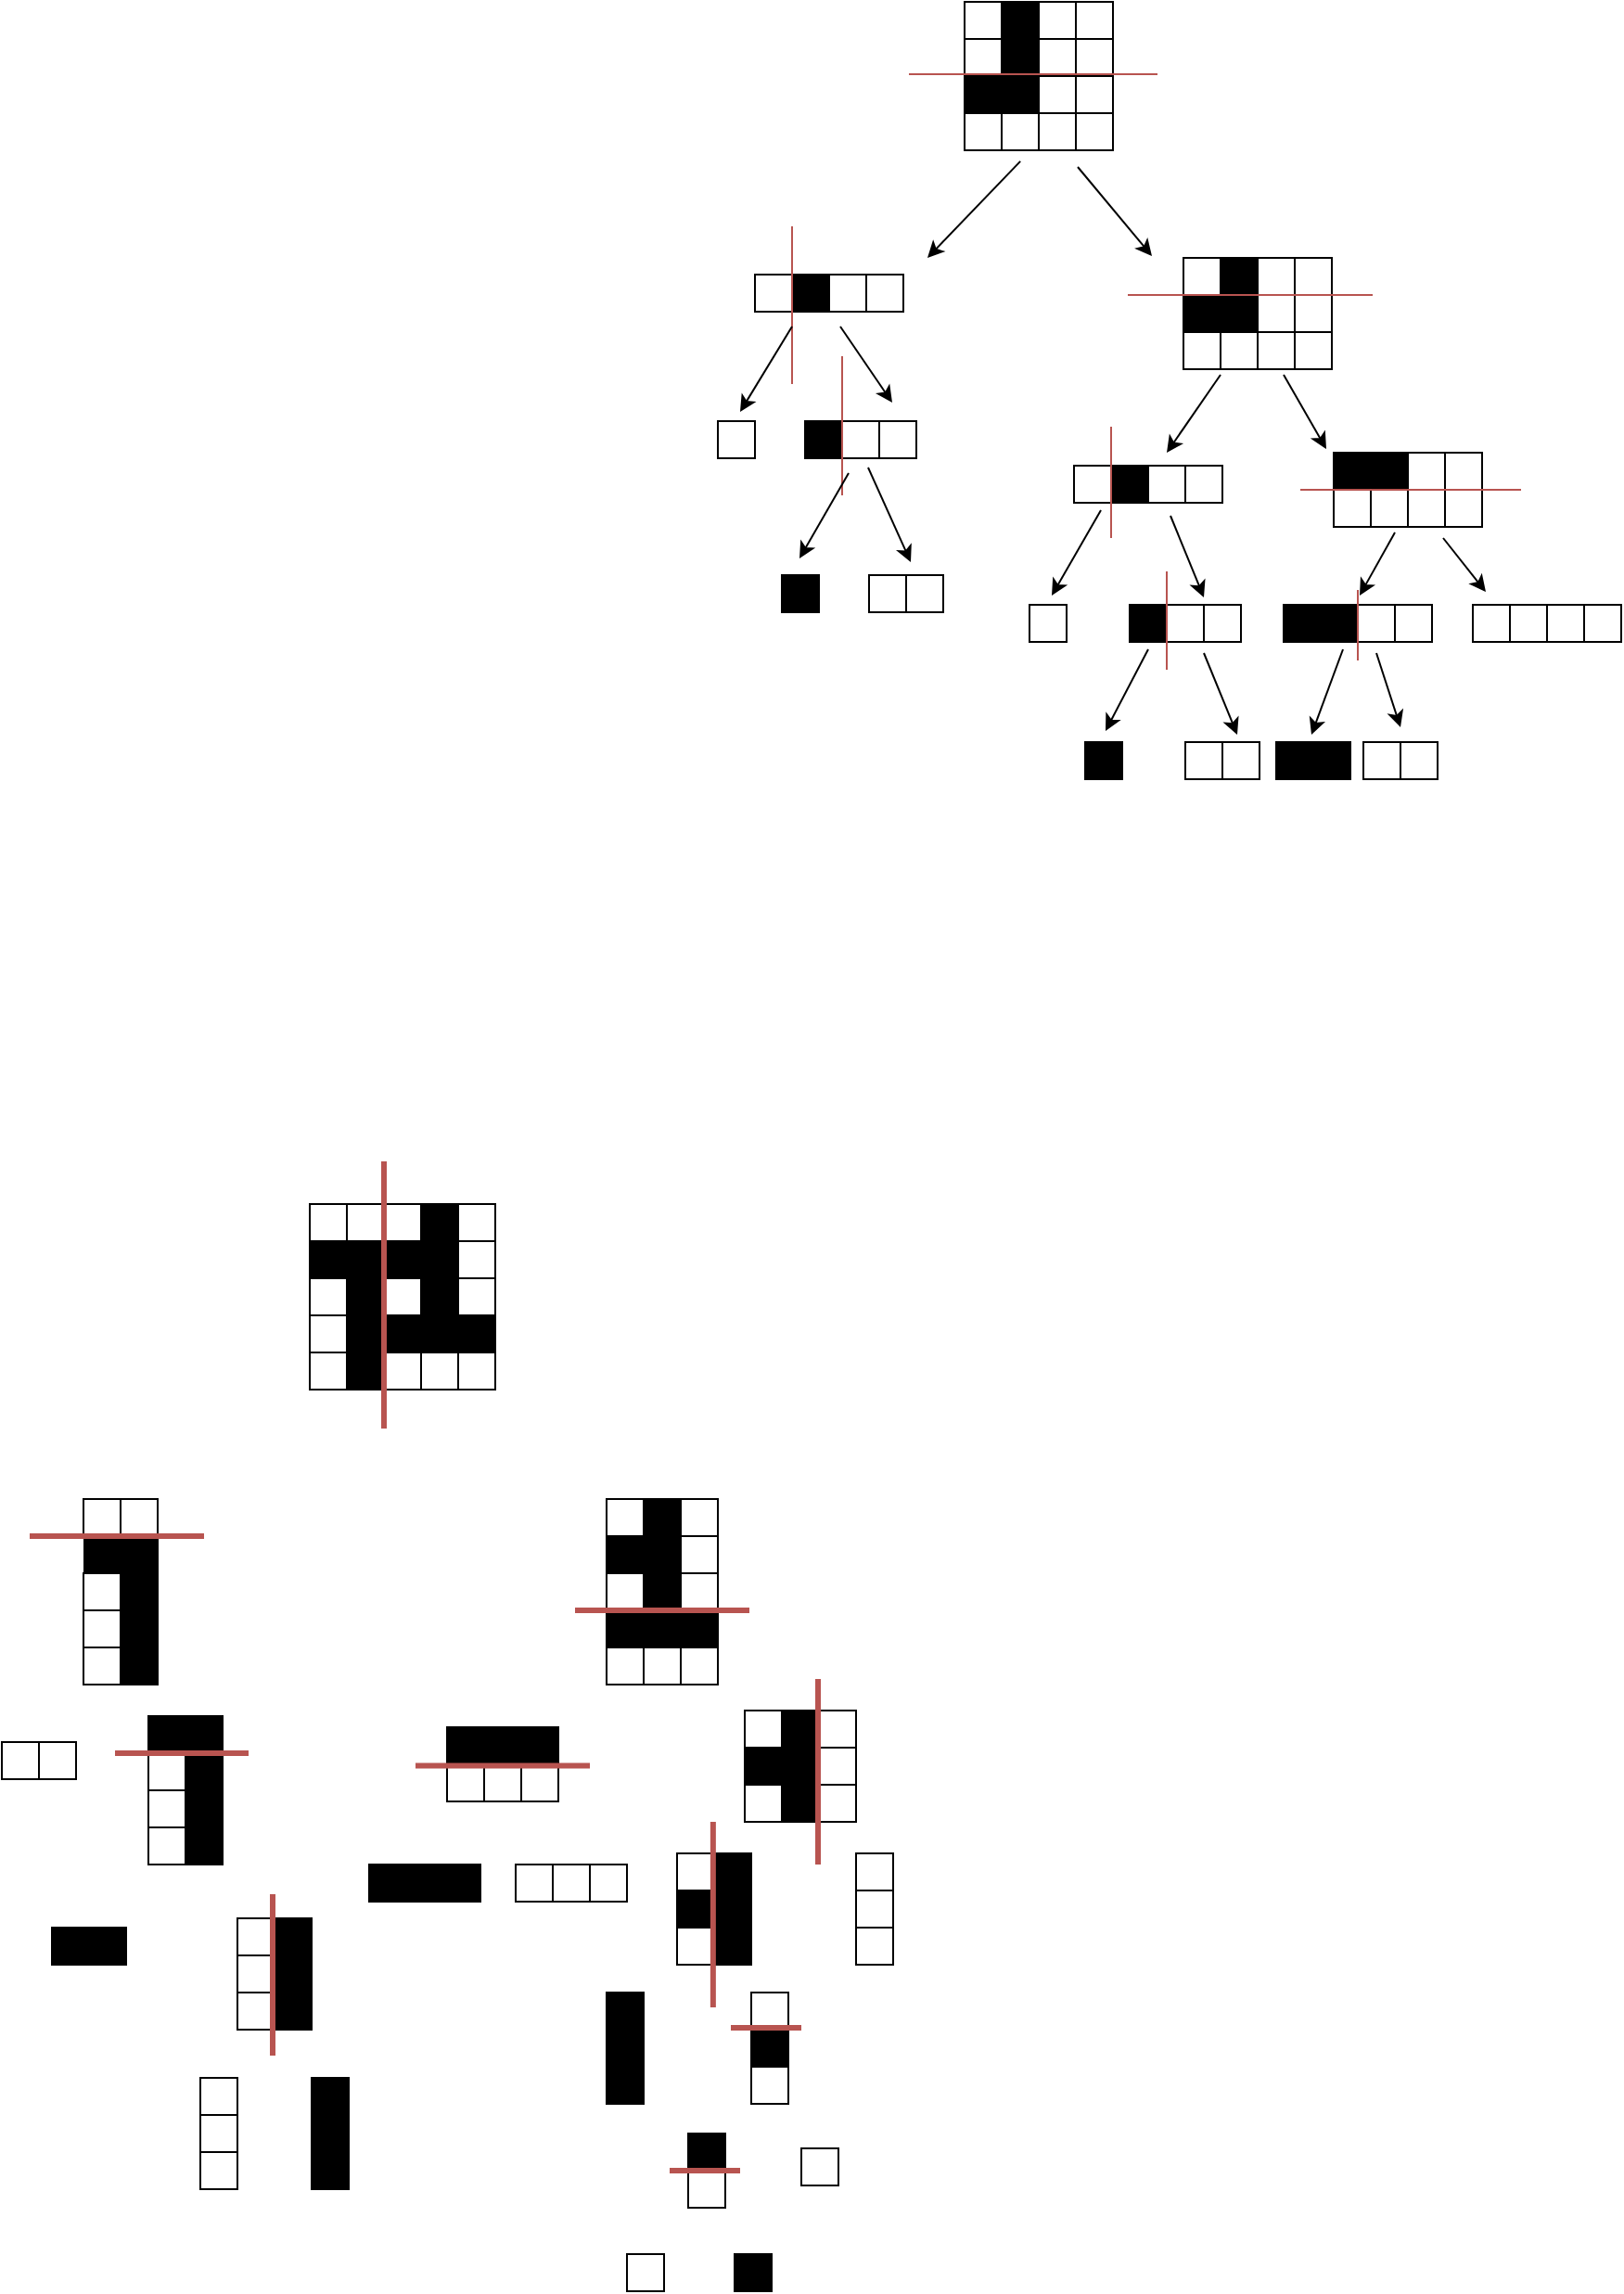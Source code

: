 <mxfile version="16.2.7" type="github">
  <diagram id="fF4O6MARhMldezJA6Yz8" name="Page-1">
    <mxGraphModel dx="1838" dy="91" grid="0" gridSize="10" guides="1" tooltips="1" connect="1" arrows="1" fold="1" page="0" pageScale="1" pageWidth="827" pageHeight="1169" math="0" shadow="0">
      <root>
        <mxCell id="0" />
        <mxCell id="1" parent="0" />
        <mxCell id="GN9jJYbK2JuISig61beu-34" value="" style="shape=table;startSize=0;container=1;collapsible=0;childLayout=tableLayout;fillColor=#FFFFFF;" parent="1" vertex="1">
          <mxGeometry x="-177" y="588" width="80" height="80" as="geometry" />
        </mxCell>
        <mxCell id="GN9jJYbK2JuISig61beu-35" value="" style="shape=tableRow;horizontal=0;startSize=0;swimlaneHead=0;swimlaneBody=0;top=0;left=0;bottom=0;right=0;collapsible=0;dropTarget=0;fillColor=none;points=[[0,0.5],[1,0.5]];portConstraint=eastwest;" parent="GN9jJYbK2JuISig61beu-34" vertex="1">
          <mxGeometry width="80" height="20" as="geometry" />
        </mxCell>
        <mxCell id="GN9jJYbK2JuISig61beu-36" value="" style="shape=partialRectangle;html=1;whiteSpace=wrap;connectable=0;overflow=hidden;fillColor=none;top=0;left=0;bottom=0;right=0;pointerEvents=1;" parent="GN9jJYbK2JuISig61beu-35" vertex="1">
          <mxGeometry width="20" height="20" as="geometry">
            <mxRectangle width="20" height="20" as="alternateBounds" />
          </mxGeometry>
        </mxCell>
        <mxCell id="GN9jJYbK2JuISig61beu-37" value="" style="shape=partialRectangle;html=1;whiteSpace=wrap;connectable=0;overflow=hidden;fillColor=#000000;top=0;left=0;bottom=0;right=0;pointerEvents=1;" parent="GN9jJYbK2JuISig61beu-35" vertex="1">
          <mxGeometry x="20" width="20" height="20" as="geometry">
            <mxRectangle width="20" height="20" as="alternateBounds" />
          </mxGeometry>
        </mxCell>
        <mxCell id="GN9jJYbK2JuISig61beu-38" value="" style="shape=partialRectangle;html=1;whiteSpace=wrap;connectable=0;overflow=hidden;fillColor=none;top=0;left=0;bottom=0;right=0;pointerEvents=1;" parent="GN9jJYbK2JuISig61beu-35" vertex="1">
          <mxGeometry x="40" width="20" height="20" as="geometry">
            <mxRectangle width="20" height="20" as="alternateBounds" />
          </mxGeometry>
        </mxCell>
        <mxCell id="GN9jJYbK2JuISig61beu-39" value="" style="shape=partialRectangle;html=1;whiteSpace=wrap;connectable=0;overflow=hidden;fillColor=none;top=0;left=0;bottom=0;right=0;pointerEvents=1;" parent="GN9jJYbK2JuISig61beu-35" vertex="1">
          <mxGeometry x="60" width="20" height="20" as="geometry">
            <mxRectangle width="20" height="20" as="alternateBounds" />
          </mxGeometry>
        </mxCell>
        <mxCell id="GN9jJYbK2JuISig61beu-40" value="" style="shape=tableRow;horizontal=0;startSize=0;swimlaneHead=0;swimlaneBody=0;top=0;left=0;bottom=0;right=0;collapsible=0;dropTarget=0;fillColor=none;points=[[0,0.5],[1,0.5]];portConstraint=eastwest;" parent="GN9jJYbK2JuISig61beu-34" vertex="1">
          <mxGeometry y="20" width="80" height="20" as="geometry" />
        </mxCell>
        <mxCell id="GN9jJYbK2JuISig61beu-41" value="" style="shape=partialRectangle;html=1;whiteSpace=wrap;connectable=0;overflow=hidden;fillColor=none;top=0;left=0;bottom=0;right=0;pointerEvents=1;" parent="GN9jJYbK2JuISig61beu-40" vertex="1">
          <mxGeometry width="20" height="20" as="geometry">
            <mxRectangle width="20" height="20" as="alternateBounds" />
          </mxGeometry>
        </mxCell>
        <mxCell id="GN9jJYbK2JuISig61beu-42" value="" style="shape=partialRectangle;html=1;whiteSpace=wrap;connectable=0;overflow=hidden;fillColor=#000000;top=0;left=0;bottom=0;right=0;pointerEvents=1;" parent="GN9jJYbK2JuISig61beu-40" vertex="1">
          <mxGeometry x="20" width="20" height="20" as="geometry">
            <mxRectangle width="20" height="20" as="alternateBounds" />
          </mxGeometry>
        </mxCell>
        <mxCell id="GN9jJYbK2JuISig61beu-43" value="" style="shape=partialRectangle;html=1;whiteSpace=wrap;connectable=0;overflow=hidden;fillColor=none;top=0;left=0;bottom=0;right=0;pointerEvents=1;" parent="GN9jJYbK2JuISig61beu-40" vertex="1">
          <mxGeometry x="40" width="20" height="20" as="geometry">
            <mxRectangle width="20" height="20" as="alternateBounds" />
          </mxGeometry>
        </mxCell>
        <mxCell id="GN9jJYbK2JuISig61beu-44" value="" style="shape=partialRectangle;html=1;whiteSpace=wrap;connectable=0;overflow=hidden;fillColor=none;top=0;left=0;bottom=0;right=0;pointerEvents=1;" parent="GN9jJYbK2JuISig61beu-40" vertex="1">
          <mxGeometry x="60" width="20" height="20" as="geometry">
            <mxRectangle width="20" height="20" as="alternateBounds" />
          </mxGeometry>
        </mxCell>
        <mxCell id="GN9jJYbK2JuISig61beu-45" value="" style="shape=tableRow;horizontal=0;startSize=0;swimlaneHead=0;swimlaneBody=0;top=0;left=0;bottom=0;right=0;collapsible=0;dropTarget=0;fillColor=none;points=[[0,0.5],[1,0.5]];portConstraint=eastwest;" parent="GN9jJYbK2JuISig61beu-34" vertex="1">
          <mxGeometry y="40" width="80" height="20" as="geometry" />
        </mxCell>
        <mxCell id="GN9jJYbK2JuISig61beu-46" value="" style="shape=partialRectangle;html=1;whiteSpace=wrap;connectable=0;overflow=hidden;fillColor=#000000;top=0;left=0;bottom=0;right=0;pointerEvents=1;" parent="GN9jJYbK2JuISig61beu-45" vertex="1">
          <mxGeometry width="20" height="20" as="geometry">
            <mxRectangle width="20" height="20" as="alternateBounds" />
          </mxGeometry>
        </mxCell>
        <mxCell id="GN9jJYbK2JuISig61beu-47" value="" style="shape=partialRectangle;html=1;whiteSpace=wrap;connectable=0;overflow=hidden;fillColor=#000000;top=0;left=0;bottom=0;right=0;pointerEvents=1;" parent="GN9jJYbK2JuISig61beu-45" vertex="1">
          <mxGeometry x="20" width="20" height="20" as="geometry">
            <mxRectangle width="20" height="20" as="alternateBounds" />
          </mxGeometry>
        </mxCell>
        <mxCell id="GN9jJYbK2JuISig61beu-48" value="" style="shape=partialRectangle;html=1;whiteSpace=wrap;connectable=0;overflow=hidden;fillColor=none;top=0;left=0;bottom=0;right=0;pointerEvents=1;" parent="GN9jJYbK2JuISig61beu-45" vertex="1">
          <mxGeometry x="40" width="20" height="20" as="geometry">
            <mxRectangle width="20" height="20" as="alternateBounds" />
          </mxGeometry>
        </mxCell>
        <mxCell id="GN9jJYbK2JuISig61beu-49" value="" style="shape=partialRectangle;html=1;whiteSpace=wrap;connectable=0;overflow=hidden;fillColor=none;top=0;left=0;bottom=0;right=0;pointerEvents=1;" parent="GN9jJYbK2JuISig61beu-45" vertex="1">
          <mxGeometry x="60" width="20" height="20" as="geometry">
            <mxRectangle width="20" height="20" as="alternateBounds" />
          </mxGeometry>
        </mxCell>
        <mxCell id="GN9jJYbK2JuISig61beu-50" value="" style="shape=tableRow;horizontal=0;startSize=0;swimlaneHead=0;swimlaneBody=0;top=0;left=0;bottom=0;right=0;collapsible=0;dropTarget=0;fillColor=none;points=[[0,0.5],[1,0.5]];portConstraint=eastwest;" parent="GN9jJYbK2JuISig61beu-34" vertex="1">
          <mxGeometry y="60" width="80" height="20" as="geometry" />
        </mxCell>
        <mxCell id="GN9jJYbK2JuISig61beu-51" value="" style="shape=partialRectangle;html=1;whiteSpace=wrap;connectable=0;overflow=hidden;fillColor=none;top=0;left=0;bottom=0;right=0;pointerEvents=1;" parent="GN9jJYbK2JuISig61beu-50" vertex="1">
          <mxGeometry width="20" height="20" as="geometry">
            <mxRectangle width="20" height="20" as="alternateBounds" />
          </mxGeometry>
        </mxCell>
        <mxCell id="GN9jJYbK2JuISig61beu-52" value="" style="shape=partialRectangle;html=1;whiteSpace=wrap;connectable=0;overflow=hidden;fillColor=none;top=0;left=0;bottom=0;right=0;pointerEvents=1;" parent="GN9jJYbK2JuISig61beu-50" vertex="1">
          <mxGeometry x="20" width="20" height="20" as="geometry">
            <mxRectangle width="20" height="20" as="alternateBounds" />
          </mxGeometry>
        </mxCell>
        <mxCell id="GN9jJYbK2JuISig61beu-53" value="" style="shape=partialRectangle;html=1;whiteSpace=wrap;connectable=0;overflow=hidden;fillColor=none;top=0;left=0;bottom=0;right=0;pointerEvents=1;" parent="GN9jJYbK2JuISig61beu-50" vertex="1">
          <mxGeometry x="40" width="20" height="20" as="geometry">
            <mxRectangle width="20" height="20" as="alternateBounds" />
          </mxGeometry>
        </mxCell>
        <mxCell id="GN9jJYbK2JuISig61beu-54" value="" style="shape=partialRectangle;html=1;whiteSpace=wrap;connectable=0;overflow=hidden;fillColor=none;top=0;left=0;bottom=0;right=0;pointerEvents=1;" parent="GN9jJYbK2JuISig61beu-50" vertex="1">
          <mxGeometry x="60" width="20" height="20" as="geometry">
            <mxRectangle width="20" height="20" as="alternateBounds" />
          </mxGeometry>
        </mxCell>
        <mxCell id="GN9jJYbK2JuISig61beu-55" value="" style="endArrow=none;html=1;rounded=0;fillColor=#f8cecc;strokeColor=#b85450;" parent="1" edge="1">
          <mxGeometry width="50" height="50" relative="1" as="geometry">
            <mxPoint x="-73" y="627" as="sourcePoint" />
            <mxPoint x="-207" y="627" as="targetPoint" />
            <Array as="points">
              <mxPoint x="-146" y="627" />
            </Array>
          </mxGeometry>
        </mxCell>
        <mxCell id="GN9jJYbK2JuISig61beu-60" value="" style="shape=partialRectangle;html=1;whiteSpace=wrap;connectable=0;overflow=hidden;fillColor=none;top=1;left=1;bottom=1;right=1;pointerEvents=1;" parent="1" vertex="1">
          <mxGeometry x="-290" y="735" width="20" height="20" as="geometry">
            <mxRectangle width="20" height="20" as="alternateBounds" />
          </mxGeometry>
        </mxCell>
        <mxCell id="GN9jJYbK2JuISig61beu-61" value="" style="shape=partialRectangle;html=1;whiteSpace=wrap;connectable=0;overflow=hidden;fillColor=#000000;top=1;left=1;bottom=1;right=1;pointerEvents=1;" parent="1" vertex="1">
          <mxGeometry x="-270" y="735" width="20" height="20" as="geometry">
            <mxRectangle width="20" height="20" as="alternateBounds" />
          </mxGeometry>
        </mxCell>
        <mxCell id="GN9jJYbK2JuISig61beu-62" value="" style="shape=partialRectangle;html=1;whiteSpace=wrap;connectable=0;overflow=hidden;fillColor=none;top=1;left=1;bottom=1;right=1;pointerEvents=1;" parent="1" vertex="1">
          <mxGeometry x="-250" y="735" width="20" height="20" as="geometry">
            <mxRectangle width="20" height="20" as="alternateBounds" />
          </mxGeometry>
        </mxCell>
        <mxCell id="GN9jJYbK2JuISig61beu-63" value="" style="shape=partialRectangle;html=1;whiteSpace=wrap;connectable=0;overflow=hidden;fillColor=none;top=1;left=1;bottom=1;right=1;pointerEvents=1;" parent="1" vertex="1">
          <mxGeometry x="-230" y="735" width="20" height="20" as="geometry">
            <mxRectangle width="20" height="20" as="alternateBounds" />
          </mxGeometry>
        </mxCell>
        <mxCell id="GN9jJYbK2JuISig61beu-104" value="" style="shape=partialRectangle;html=1;whiteSpace=wrap;connectable=0;overflow=hidden;fillColor=none;top=1;left=1;bottom=1;right=1;pointerEvents=1;" parent="1" vertex="1">
          <mxGeometry x="-59" y="726" width="20" height="20" as="geometry">
            <mxRectangle width="20" height="20" as="alternateBounds" />
          </mxGeometry>
        </mxCell>
        <mxCell id="GN9jJYbK2JuISig61beu-105" value="" style="shape=partialRectangle;html=1;whiteSpace=wrap;connectable=0;overflow=hidden;fillColor=#000000;top=1;left=1;bottom=1;right=1;pointerEvents=1;" parent="1" vertex="1">
          <mxGeometry x="-39" y="726" width="20" height="20" as="geometry">
            <mxRectangle width="20" height="20" as="alternateBounds" />
          </mxGeometry>
        </mxCell>
        <mxCell id="GN9jJYbK2JuISig61beu-106" value="" style="shape=partialRectangle;html=1;whiteSpace=wrap;connectable=0;overflow=hidden;fillColor=none;top=1;left=1;bottom=1;right=1;pointerEvents=1;" parent="1" vertex="1">
          <mxGeometry x="-19" y="726" width="20" height="20" as="geometry">
            <mxRectangle width="20" height="20" as="alternateBounds" />
          </mxGeometry>
        </mxCell>
        <mxCell id="GN9jJYbK2JuISig61beu-107" value="" style="shape=partialRectangle;html=1;whiteSpace=wrap;connectable=0;overflow=hidden;fillColor=none;top=1;left=1;bottom=1;right=1;pointerEvents=1;" parent="1" vertex="1">
          <mxGeometry x="1" y="726" width="20" height="20" as="geometry">
            <mxRectangle width="20" height="20" as="alternateBounds" />
          </mxGeometry>
        </mxCell>
        <mxCell id="GN9jJYbK2JuISig61beu-108" value="" style="shape=partialRectangle;html=1;whiteSpace=wrap;connectable=0;overflow=hidden;fillColor=#000000;top=1;left=1;bottom=1;right=1;pointerEvents=1;" parent="1" vertex="1">
          <mxGeometry x="-59" y="746" width="20" height="20" as="geometry">
            <mxRectangle width="20" height="20" as="alternateBounds" />
          </mxGeometry>
        </mxCell>
        <mxCell id="GN9jJYbK2JuISig61beu-109" value="" style="shape=partialRectangle;html=1;whiteSpace=wrap;connectable=0;overflow=hidden;fillColor=#000000;top=1;left=1;bottom=1;right=1;pointerEvents=1;" parent="1" vertex="1">
          <mxGeometry x="-39" y="746" width="20" height="20" as="geometry">
            <mxRectangle width="20" height="20" as="alternateBounds" />
          </mxGeometry>
        </mxCell>
        <mxCell id="GN9jJYbK2JuISig61beu-110" value="" style="shape=partialRectangle;html=1;whiteSpace=wrap;connectable=0;overflow=hidden;fillColor=none;top=1;left=1;bottom=1;right=1;pointerEvents=1;" parent="1" vertex="1">
          <mxGeometry x="-19" y="746" width="20" height="20" as="geometry">
            <mxRectangle width="20" height="20" as="alternateBounds" />
          </mxGeometry>
        </mxCell>
        <mxCell id="GN9jJYbK2JuISig61beu-111" value="" style="shape=partialRectangle;html=1;whiteSpace=wrap;connectable=0;overflow=hidden;fillColor=none;top=1;left=1;bottom=1;right=1;pointerEvents=1;" parent="1" vertex="1">
          <mxGeometry x="1" y="746" width="20" height="20" as="geometry">
            <mxRectangle width="20" height="20" as="alternateBounds" />
          </mxGeometry>
        </mxCell>
        <mxCell id="GN9jJYbK2JuISig61beu-112" value="" style="shape=partialRectangle;html=1;whiteSpace=wrap;connectable=0;overflow=hidden;fillColor=none;top=1;left=1;bottom=1;right=1;pointerEvents=1;" parent="1" vertex="1">
          <mxGeometry x="-59" y="766" width="20" height="20" as="geometry">
            <mxRectangle width="20" height="20" as="alternateBounds" />
          </mxGeometry>
        </mxCell>
        <mxCell id="GN9jJYbK2JuISig61beu-113" value="" style="shape=partialRectangle;html=1;whiteSpace=wrap;connectable=0;overflow=hidden;fillColor=none;top=1;left=1;bottom=1;right=1;pointerEvents=1;" parent="1" vertex="1">
          <mxGeometry x="-39" y="766" width="20" height="20" as="geometry">
            <mxRectangle width="20" height="20" as="alternateBounds" />
          </mxGeometry>
        </mxCell>
        <mxCell id="GN9jJYbK2JuISig61beu-114" value="" style="shape=partialRectangle;html=1;whiteSpace=wrap;connectable=0;overflow=hidden;fillColor=none;top=1;left=1;bottom=1;right=1;pointerEvents=1;" parent="1" vertex="1">
          <mxGeometry x="-19" y="766" width="20" height="20" as="geometry">
            <mxRectangle width="20" height="20" as="alternateBounds" />
          </mxGeometry>
        </mxCell>
        <mxCell id="GN9jJYbK2JuISig61beu-115" value="" style="shape=partialRectangle;html=1;whiteSpace=wrap;connectable=0;overflow=hidden;fillColor=none;top=1;left=1;bottom=1;right=1;pointerEvents=1;" parent="1" vertex="1">
          <mxGeometry x="1" y="766" width="20" height="20" as="geometry">
            <mxRectangle width="20" height="20" as="alternateBounds" />
          </mxGeometry>
        </mxCell>
        <mxCell id="GN9jJYbK2JuISig61beu-116" value="" style="endArrow=none;html=1;rounded=0;fillColor=#f8cecc;strokeColor=#b85450;" parent="1" edge="1">
          <mxGeometry width="50" height="50" relative="1" as="geometry">
            <mxPoint x="-270" y="794" as="sourcePoint" />
            <mxPoint x="-270" y="709" as="targetPoint" />
          </mxGeometry>
        </mxCell>
        <mxCell id="GN9jJYbK2JuISig61beu-117" value="" style="shape=partialRectangle;html=1;whiteSpace=wrap;connectable=0;overflow=hidden;fillColor=none;top=1;left=1;bottom=1;right=1;pointerEvents=1;" parent="1" vertex="1">
          <mxGeometry x="-310" y="814" width="20" height="20" as="geometry">
            <mxRectangle width="20" height="20" as="alternateBounds" />
          </mxGeometry>
        </mxCell>
        <mxCell id="GN9jJYbK2JuISig61beu-118" value="" style="shape=partialRectangle;html=1;whiteSpace=wrap;connectable=0;overflow=hidden;fillColor=none;top=1;left=1;bottom=1;right=1;pointerEvents=1;" parent="1" vertex="1">
          <mxGeometry x="-230" y="735" width="20" height="20" as="geometry">
            <mxRectangle width="20" height="20" as="alternateBounds" />
          </mxGeometry>
        </mxCell>
        <mxCell id="GN9jJYbK2JuISig61beu-119" value="" style="shape=partialRectangle;html=1;whiteSpace=wrap;connectable=0;overflow=hidden;fillColor=none;top=1;left=1;bottom=1;right=1;pointerEvents=1;" parent="1" vertex="1">
          <mxGeometry x="-250" y="735" width="20" height="20" as="geometry">
            <mxRectangle width="20" height="20" as="alternateBounds" />
          </mxGeometry>
        </mxCell>
        <mxCell id="GN9jJYbK2JuISig61beu-120" value="" style="shape=partialRectangle;html=1;whiteSpace=wrap;connectable=0;overflow=hidden;fillColor=#000000;top=1;left=1;bottom=1;right=1;pointerEvents=1;" parent="1" vertex="1">
          <mxGeometry x="-263" y="814" width="20" height="20" as="geometry">
            <mxRectangle width="20" height="20" as="alternateBounds" />
          </mxGeometry>
        </mxCell>
        <mxCell id="GN9jJYbK2JuISig61beu-121" value="" style="shape=partialRectangle;html=1;whiteSpace=wrap;connectable=0;overflow=hidden;fillColor=none;top=1;left=1;bottom=1;right=1;pointerEvents=1;" parent="1" vertex="1">
          <mxGeometry x="-223" y="814" width="20" height="20" as="geometry">
            <mxRectangle width="20" height="20" as="alternateBounds" />
          </mxGeometry>
        </mxCell>
        <mxCell id="GN9jJYbK2JuISig61beu-122" value="" style="shape=partialRectangle;html=1;whiteSpace=wrap;connectable=0;overflow=hidden;fillColor=none;top=1;left=1;bottom=1;right=1;pointerEvents=1;" parent="1" vertex="1">
          <mxGeometry x="-243" y="814" width="20" height="20" as="geometry">
            <mxRectangle width="20" height="20" as="alternateBounds" />
          </mxGeometry>
        </mxCell>
        <mxCell id="GN9jJYbK2JuISig61beu-123" value="" style="endArrow=none;html=1;rounded=0;fillColor=#f8cecc;strokeColor=#b85450;" parent="1" edge="1">
          <mxGeometry width="50" height="50" relative="1" as="geometry">
            <mxPoint x="-243" y="854" as="sourcePoint" />
            <mxPoint x="-243" y="779" as="targetPoint" />
          </mxGeometry>
        </mxCell>
        <mxCell id="GN9jJYbK2JuISig61beu-124" value="" style="shape=partialRectangle;html=1;whiteSpace=wrap;connectable=0;overflow=hidden;fillColor=#000000;top=1;left=1;bottom=1;right=1;pointerEvents=1;" parent="1" vertex="1">
          <mxGeometry x="-275.5" y="897" width="20" height="20" as="geometry">
            <mxRectangle width="20" height="20" as="alternateBounds" />
          </mxGeometry>
        </mxCell>
        <mxCell id="GN9jJYbK2JuISig61beu-125" value="" style="shape=partialRectangle;html=1;whiteSpace=wrap;connectable=0;overflow=hidden;fillColor=none;top=1;left=1;bottom=1;right=1;pointerEvents=1;" parent="1" vertex="1">
          <mxGeometry x="-208.5" y="897" width="20" height="20" as="geometry">
            <mxRectangle width="20" height="20" as="alternateBounds" />
          </mxGeometry>
        </mxCell>
        <mxCell id="GN9jJYbK2JuISig61beu-126" value="" style="shape=partialRectangle;html=1;whiteSpace=wrap;connectable=0;overflow=hidden;fillColor=none;top=1;left=1;bottom=1;right=1;pointerEvents=1;" parent="1" vertex="1">
          <mxGeometry x="-228.5" y="897" width="20" height="20" as="geometry">
            <mxRectangle width="20" height="20" as="alternateBounds" />
          </mxGeometry>
        </mxCell>
        <mxCell id="GN9jJYbK2JuISig61beu-127" value="" style="endArrow=none;html=1;rounded=0;fillColor=#f8cecc;strokeColor=#b85450;" parent="1" edge="1">
          <mxGeometry width="50" height="50" relative="1" as="geometry">
            <mxPoint x="-89" y="746" as="sourcePoint" />
            <mxPoint x="43" y="746" as="targetPoint" />
          </mxGeometry>
        </mxCell>
        <mxCell id="GN9jJYbK2JuISig61beu-128" value="" style="shape=partialRectangle;html=1;whiteSpace=wrap;connectable=0;overflow=hidden;fillColor=none;top=1;left=1;bottom=1;right=1;pointerEvents=1;" parent="1" vertex="1">
          <mxGeometry x="-118" y="838" width="20" height="20" as="geometry">
            <mxRectangle width="20" height="20" as="alternateBounds" />
          </mxGeometry>
        </mxCell>
        <mxCell id="GN9jJYbK2JuISig61beu-129" value="" style="shape=partialRectangle;html=1;whiteSpace=wrap;connectable=0;overflow=hidden;fillColor=#000000;top=1;left=1;bottom=1;right=1;pointerEvents=1;" parent="1" vertex="1">
          <mxGeometry x="-98" y="838" width="20" height="20" as="geometry">
            <mxRectangle width="20" height="20" as="alternateBounds" />
          </mxGeometry>
        </mxCell>
        <mxCell id="GN9jJYbK2JuISig61beu-130" value="" style="shape=partialRectangle;html=1;whiteSpace=wrap;connectable=0;overflow=hidden;fillColor=none;top=1;left=1;bottom=1;right=1;pointerEvents=1;" parent="1" vertex="1">
          <mxGeometry x="-78" y="838" width="20" height="20" as="geometry">
            <mxRectangle width="20" height="20" as="alternateBounds" />
          </mxGeometry>
        </mxCell>
        <mxCell id="GN9jJYbK2JuISig61beu-131" value="" style="shape=partialRectangle;html=1;whiteSpace=wrap;connectable=0;overflow=hidden;fillColor=none;top=1;left=1;bottom=1;right=1;pointerEvents=1;" parent="1" vertex="1">
          <mxGeometry x="-58" y="838" width="20" height="20" as="geometry">
            <mxRectangle width="20" height="20" as="alternateBounds" />
          </mxGeometry>
        </mxCell>
        <mxCell id="GN9jJYbK2JuISig61beu-133" value="" style="shape=partialRectangle;html=1;whiteSpace=wrap;connectable=0;overflow=hidden;fillColor=#000000;top=1;left=1;bottom=1;right=1;pointerEvents=1;" parent="1" vertex="1">
          <mxGeometry x="22" y="831" width="20" height="20" as="geometry">
            <mxRectangle width="20" height="20" as="alternateBounds" />
          </mxGeometry>
        </mxCell>
        <mxCell id="GN9jJYbK2JuISig61beu-134" value="" style="shape=partialRectangle;html=1;whiteSpace=wrap;connectable=0;overflow=hidden;fillColor=#000000;top=1;left=1;bottom=1;right=1;pointerEvents=1;" parent="1" vertex="1">
          <mxGeometry x="42" y="831" width="20" height="20" as="geometry">
            <mxRectangle width="20" height="20" as="alternateBounds" />
          </mxGeometry>
        </mxCell>
        <mxCell id="GN9jJYbK2JuISig61beu-135" value="" style="shape=partialRectangle;html=1;whiteSpace=wrap;connectable=0;overflow=hidden;fillColor=none;top=1;left=1;bottom=1;right=1;pointerEvents=1;" parent="1" vertex="1">
          <mxGeometry x="62" y="831" width="20" height="20" as="geometry">
            <mxRectangle width="20" height="20" as="alternateBounds" />
          </mxGeometry>
        </mxCell>
        <mxCell id="GN9jJYbK2JuISig61beu-136" value="" style="shape=partialRectangle;html=1;whiteSpace=wrap;connectable=0;overflow=hidden;fillColor=none;top=1;left=1;bottom=1;right=1;pointerEvents=1;" parent="1" vertex="1">
          <mxGeometry x="82" y="831" width="20" height="20" as="geometry">
            <mxRectangle width="20" height="20" as="alternateBounds" />
          </mxGeometry>
        </mxCell>
        <mxCell id="GN9jJYbK2JuISig61beu-137" value="" style="shape=partialRectangle;html=1;whiteSpace=wrap;connectable=0;overflow=hidden;fillColor=none;top=1;left=1;bottom=1;right=1;pointerEvents=1;" parent="1" vertex="1">
          <mxGeometry x="22" y="851" width="20" height="20" as="geometry">
            <mxRectangle width="20" height="20" as="alternateBounds" />
          </mxGeometry>
        </mxCell>
        <mxCell id="GN9jJYbK2JuISig61beu-138" value="" style="shape=partialRectangle;html=1;whiteSpace=wrap;connectable=0;overflow=hidden;fillColor=none;top=1;left=1;bottom=1;right=1;pointerEvents=1;" parent="1" vertex="1">
          <mxGeometry x="42" y="851" width="20" height="20" as="geometry">
            <mxRectangle width="20" height="20" as="alternateBounds" />
          </mxGeometry>
        </mxCell>
        <mxCell id="GN9jJYbK2JuISig61beu-139" value="" style="shape=partialRectangle;html=1;whiteSpace=wrap;connectable=0;overflow=hidden;fillColor=none;top=1;left=1;bottom=1;right=1;pointerEvents=1;" parent="1" vertex="1">
          <mxGeometry x="62" y="851" width="20" height="20" as="geometry">
            <mxRectangle width="20" height="20" as="alternateBounds" />
          </mxGeometry>
        </mxCell>
        <mxCell id="GN9jJYbK2JuISig61beu-140" value="" style="shape=partialRectangle;html=1;whiteSpace=wrap;connectable=0;overflow=hidden;fillColor=none;top=1;left=1;bottom=1;right=1;pointerEvents=1;" parent="1" vertex="1">
          <mxGeometry x="82" y="851" width="20" height="20" as="geometry">
            <mxRectangle width="20" height="20" as="alternateBounds" />
          </mxGeometry>
        </mxCell>
        <mxCell id="GN9jJYbK2JuISig61beu-141" value="" style="endArrow=none;html=1;rounded=0;fillColor=#f8cecc;strokeColor=#b85450;" parent="1" edge="1">
          <mxGeometry width="50" height="50" relative="1" as="geometry">
            <mxPoint x="-98" y="877" as="sourcePoint" />
            <mxPoint x="-98" y="817" as="targetPoint" />
          </mxGeometry>
        </mxCell>
        <mxCell id="GN9jJYbK2JuISig61beu-142" value="" style="shape=partialRectangle;html=1;whiteSpace=wrap;connectable=0;overflow=hidden;fillColor=none;top=1;left=1;bottom=1;right=1;pointerEvents=1;" parent="1" vertex="1">
          <mxGeometry x="-142" y="913" width="20" height="20" as="geometry">
            <mxRectangle width="20" height="20" as="alternateBounds" />
          </mxGeometry>
        </mxCell>
        <mxCell id="GN9jJYbK2JuISig61beu-143" value="" style="shape=partialRectangle;html=1;whiteSpace=wrap;connectable=0;overflow=hidden;fillColor=#000000;top=1;left=1;bottom=1;right=1;pointerEvents=1;" parent="1" vertex="1">
          <mxGeometry x="-88" y="913" width="20" height="20" as="geometry">
            <mxRectangle width="20" height="20" as="alternateBounds" />
          </mxGeometry>
        </mxCell>
        <mxCell id="GN9jJYbK2JuISig61beu-144" value="" style="shape=partialRectangle;html=1;whiteSpace=wrap;connectable=0;overflow=hidden;fillColor=none;top=1;left=1;bottom=1;right=1;pointerEvents=1;" parent="1" vertex="1">
          <mxGeometry x="-68" y="913" width="20" height="20" as="geometry">
            <mxRectangle width="20" height="20" as="alternateBounds" />
          </mxGeometry>
        </mxCell>
        <mxCell id="GN9jJYbK2JuISig61beu-145" value="" style="shape=partialRectangle;html=1;whiteSpace=wrap;connectable=0;overflow=hidden;fillColor=none;top=1;left=1;bottom=1;right=1;pointerEvents=1;" parent="1" vertex="1">
          <mxGeometry x="-48" y="913" width="20" height="20" as="geometry">
            <mxRectangle width="20" height="20" as="alternateBounds" />
          </mxGeometry>
        </mxCell>
        <mxCell id="GN9jJYbK2JuISig61beu-146" value="" style="endArrow=none;html=1;rounded=0;fillColor=#f8cecc;strokeColor=#b85450;" parent="1" edge="1">
          <mxGeometry width="50" height="50" relative="1" as="geometry">
            <mxPoint x="-68" y="948" as="sourcePoint" />
            <mxPoint x="-68" y="895" as="targetPoint" />
          </mxGeometry>
        </mxCell>
        <mxCell id="GN9jJYbK2JuISig61beu-147" value="" style="shape=partialRectangle;html=1;whiteSpace=wrap;connectable=0;overflow=hidden;fillColor=#000000;top=1;left=1;bottom=1;right=1;pointerEvents=1;" parent="1" vertex="1">
          <mxGeometry x="-112" y="987" width="20" height="20" as="geometry">
            <mxRectangle width="20" height="20" as="alternateBounds" />
          </mxGeometry>
        </mxCell>
        <mxCell id="GN9jJYbK2JuISig61beu-148" value="" style="shape=partialRectangle;html=1;whiteSpace=wrap;connectable=0;overflow=hidden;fillColor=none;top=1;left=1;bottom=1;right=1;pointerEvents=1;" parent="1" vertex="1">
          <mxGeometry x="-58" y="987" width="20" height="20" as="geometry">
            <mxRectangle width="20" height="20" as="alternateBounds" />
          </mxGeometry>
        </mxCell>
        <mxCell id="GN9jJYbK2JuISig61beu-149" value="" style="shape=partialRectangle;html=1;whiteSpace=wrap;connectable=0;overflow=hidden;fillColor=none;top=1;left=1;bottom=1;right=1;pointerEvents=1;" parent="1" vertex="1">
          <mxGeometry x="-38" y="987" width="20" height="20" as="geometry">
            <mxRectangle width="20" height="20" as="alternateBounds" />
          </mxGeometry>
        </mxCell>
        <mxCell id="GN9jJYbK2JuISig61beu-150" value="" style="endArrow=none;html=1;rounded=0;fillColor=#f8cecc;strokeColor=#b85450;" parent="1" edge="1">
          <mxGeometry width="50" height="50" relative="1" as="geometry">
            <mxPoint x="123" y="851" as="sourcePoint" />
            <mxPoint x="4" y="851" as="targetPoint" />
          </mxGeometry>
        </mxCell>
        <mxCell id="GN9jJYbK2JuISig61beu-151" value="" style="shape=partialRectangle;html=1;whiteSpace=wrap;connectable=0;overflow=hidden;fillColor=#000000;top=1;left=1;bottom=1;right=1;pointerEvents=1;" parent="1" vertex="1">
          <mxGeometry x="-5" y="913" width="20" height="20" as="geometry">
            <mxRectangle width="20" height="20" as="alternateBounds" />
          </mxGeometry>
        </mxCell>
        <mxCell id="GN9jJYbK2JuISig61beu-152" value="" style="shape=partialRectangle;html=1;whiteSpace=wrap;connectable=0;overflow=hidden;fillColor=#000000;top=1;left=1;bottom=1;right=1;pointerEvents=1;" parent="1" vertex="1">
          <mxGeometry x="15" y="913" width="20" height="20" as="geometry">
            <mxRectangle width="20" height="20" as="alternateBounds" />
          </mxGeometry>
        </mxCell>
        <mxCell id="GN9jJYbK2JuISig61beu-153" value="" style="shape=partialRectangle;html=1;whiteSpace=wrap;connectable=0;overflow=hidden;fillColor=none;top=1;left=1;bottom=1;right=1;pointerEvents=1;" parent="1" vertex="1">
          <mxGeometry x="35" y="913" width="20" height="20" as="geometry">
            <mxRectangle width="20" height="20" as="alternateBounds" />
          </mxGeometry>
        </mxCell>
        <mxCell id="GN9jJYbK2JuISig61beu-154" value="" style="shape=partialRectangle;html=1;whiteSpace=wrap;connectable=0;overflow=hidden;fillColor=none;top=1;left=1;bottom=1;right=1;pointerEvents=1;" parent="1" vertex="1">
          <mxGeometry x="55" y="913" width="20" height="20" as="geometry">
            <mxRectangle width="20" height="20" as="alternateBounds" />
          </mxGeometry>
        </mxCell>
        <mxCell id="GN9jJYbK2JuISig61beu-155" value="" style="shape=partialRectangle;html=1;whiteSpace=wrap;connectable=0;overflow=hidden;fillColor=none;top=1;left=1;bottom=1;right=1;pointerEvents=1;" parent="1" vertex="1">
          <mxGeometry x="97" y="913" width="20" height="20" as="geometry">
            <mxRectangle width="20" height="20" as="alternateBounds" />
          </mxGeometry>
        </mxCell>
        <mxCell id="GN9jJYbK2JuISig61beu-156" value="" style="shape=partialRectangle;html=1;whiteSpace=wrap;connectable=0;overflow=hidden;fillColor=none;top=1;left=1;bottom=1;right=1;pointerEvents=1;" parent="1" vertex="1">
          <mxGeometry x="117" y="913" width="20" height="20" as="geometry">
            <mxRectangle width="20" height="20" as="alternateBounds" />
          </mxGeometry>
        </mxCell>
        <mxCell id="GN9jJYbK2JuISig61beu-157" value="" style="shape=partialRectangle;html=1;whiteSpace=wrap;connectable=0;overflow=hidden;fillColor=none;top=1;left=1;bottom=1;right=1;pointerEvents=1;" parent="1" vertex="1">
          <mxGeometry x="137" y="913" width="20" height="20" as="geometry">
            <mxRectangle width="20" height="20" as="alternateBounds" />
          </mxGeometry>
        </mxCell>
        <mxCell id="GN9jJYbK2JuISig61beu-158" value="" style="shape=partialRectangle;html=1;whiteSpace=wrap;connectable=0;overflow=hidden;fillColor=none;top=1;left=1;bottom=1;right=1;pointerEvents=1;" parent="1" vertex="1">
          <mxGeometry x="157" y="913" width="20" height="20" as="geometry">
            <mxRectangle width="20" height="20" as="alternateBounds" />
          </mxGeometry>
        </mxCell>
        <mxCell id="GN9jJYbK2JuISig61beu-159" value="" style="endArrow=none;html=1;rounded=0;fillColor=#f8cecc;strokeColor=#b85450;" parent="1" edge="1">
          <mxGeometry width="50" height="50" relative="1" as="geometry">
            <mxPoint x="35" y="943" as="sourcePoint" />
            <mxPoint x="35" y="905" as="targetPoint" />
          </mxGeometry>
        </mxCell>
        <mxCell id="GN9jJYbK2JuISig61beu-160" value="" style="shape=partialRectangle;html=1;whiteSpace=wrap;connectable=0;overflow=hidden;fillColor=#000000;top=1;left=1;bottom=1;right=1;pointerEvents=1;" parent="1" vertex="1">
          <mxGeometry x="-9" y="987" width="20" height="20" as="geometry">
            <mxRectangle width="20" height="20" as="alternateBounds" />
          </mxGeometry>
        </mxCell>
        <mxCell id="GN9jJYbK2JuISig61beu-161" value="" style="shape=partialRectangle;html=1;whiteSpace=wrap;connectable=0;overflow=hidden;fillColor=#000000;top=1;left=1;bottom=1;right=1;pointerEvents=1;" parent="1" vertex="1">
          <mxGeometry x="11" y="987" width="20" height="20" as="geometry">
            <mxRectangle width="20" height="20" as="alternateBounds" />
          </mxGeometry>
        </mxCell>
        <mxCell id="GN9jJYbK2JuISig61beu-162" value="" style="shape=partialRectangle;html=1;whiteSpace=wrap;connectable=0;overflow=hidden;fillColor=none;top=1;left=1;bottom=1;right=1;pointerEvents=1;" parent="1" vertex="1">
          <mxGeometry x="38" y="987" width="20" height="20" as="geometry">
            <mxRectangle width="20" height="20" as="alternateBounds" />
          </mxGeometry>
        </mxCell>
        <mxCell id="GN9jJYbK2JuISig61beu-163" value="" style="shape=partialRectangle;html=1;whiteSpace=wrap;connectable=0;overflow=hidden;fillColor=none;top=1;left=1;bottom=1;right=1;pointerEvents=1;" parent="1" vertex="1">
          <mxGeometry x="58" y="987" width="20" height="20" as="geometry">
            <mxRectangle width="20" height="20" as="alternateBounds" />
          </mxGeometry>
        </mxCell>
        <mxCell id="GN9jJYbK2JuISig61beu-164" value="" style="endArrow=classic;html=1;rounded=0;exitX=0.376;exitY=1.297;exitDx=0;exitDy=0;exitPerimeter=0;" parent="1" source="GN9jJYbK2JuISig61beu-50" edge="1">
          <mxGeometry width="50" height="50" relative="1" as="geometry">
            <mxPoint x="-61" y="757" as="sourcePoint" />
            <mxPoint x="-197" y="726" as="targetPoint" />
          </mxGeometry>
        </mxCell>
        <mxCell id="GN9jJYbK2JuISig61beu-165" value="" style="endArrow=classic;html=1;rounded=0;" parent="1" edge="1">
          <mxGeometry width="50" height="50" relative="1" as="geometry">
            <mxPoint x="-270" y="763" as="sourcePoint" />
            <mxPoint x="-298" y="809" as="targetPoint" />
          </mxGeometry>
        </mxCell>
        <mxCell id="GN9jJYbK2JuISig61beu-166" value="" style="endArrow=classic;html=1;rounded=0;" parent="1" edge="1">
          <mxGeometry width="50" height="50" relative="1" as="geometry">
            <mxPoint x="-244" y="763" as="sourcePoint" />
            <mxPoint x="-216" y="804" as="targetPoint" />
          </mxGeometry>
        </mxCell>
        <mxCell id="GN9jJYbK2JuISig61beu-167" value="" style="endArrow=classic;html=1;rounded=0;" parent="1" edge="1">
          <mxGeometry width="50" height="50" relative="1" as="geometry">
            <mxPoint x="-229" y="839" as="sourcePoint" />
            <mxPoint x="-206" y="890" as="targetPoint" />
          </mxGeometry>
        </mxCell>
        <mxCell id="GN9jJYbK2JuISig61beu-168" value="" style="endArrow=classic;html=1;rounded=0;" parent="1" edge="1">
          <mxGeometry width="50" height="50" relative="1" as="geometry">
            <mxPoint x="-239.5" y="842" as="sourcePoint" />
            <mxPoint x="-266" y="888" as="targetPoint" />
          </mxGeometry>
        </mxCell>
        <mxCell id="GN9jJYbK2JuISig61beu-169" value="" style="endArrow=classic;html=1;rounded=0;" parent="1" edge="1">
          <mxGeometry width="50" height="50" relative="1" as="geometry">
            <mxPoint x="-116" y="677" as="sourcePoint" />
            <mxPoint x="-76" y="725" as="targetPoint" />
          </mxGeometry>
        </mxCell>
        <mxCell id="GN9jJYbK2JuISig61beu-170" value="" style="endArrow=classic;html=1;rounded=0;" parent="1" edge="1">
          <mxGeometry width="50" height="50" relative="1" as="geometry">
            <mxPoint x="-39" y="789" as="sourcePoint" />
            <mxPoint x="-68" y="831" as="targetPoint" />
          </mxGeometry>
        </mxCell>
        <mxCell id="GN9jJYbK2JuISig61beu-171" value="" style="endArrow=classic;html=1;rounded=0;" parent="1" edge="1">
          <mxGeometry width="50" height="50" relative="1" as="geometry">
            <mxPoint x="-5" y="789" as="sourcePoint" />
            <mxPoint x="18" y="829" as="targetPoint" />
          </mxGeometry>
        </mxCell>
        <mxCell id="GN9jJYbK2JuISig61beu-172" value="" style="endArrow=classic;html=1;rounded=0;" parent="1" edge="1">
          <mxGeometry width="50" height="50" relative="1" as="geometry">
            <mxPoint x="-103.5" y="862" as="sourcePoint" />
            <mxPoint x="-130" y="908" as="targetPoint" />
          </mxGeometry>
        </mxCell>
        <mxCell id="GN9jJYbK2JuISig61beu-173" value="" style="endArrow=classic;html=1;rounded=0;" parent="1" edge="1">
          <mxGeometry width="50" height="50" relative="1" as="geometry">
            <mxPoint x="-66" y="865" as="sourcePoint" />
            <mxPoint x="-48" y="909" as="targetPoint" />
          </mxGeometry>
        </mxCell>
        <mxCell id="GN9jJYbK2JuISig61beu-174" value="" style="endArrow=classic;html=1;rounded=0;" parent="1" edge="1">
          <mxGeometry width="50" height="50" relative="1" as="geometry">
            <mxPoint x="55" y="874" as="sourcePoint" />
            <mxPoint x="36" y="908" as="targetPoint" />
          </mxGeometry>
        </mxCell>
        <mxCell id="GN9jJYbK2JuISig61beu-175" value="" style="endArrow=classic;html=1;rounded=0;" parent="1" edge="1">
          <mxGeometry width="50" height="50" relative="1" as="geometry">
            <mxPoint x="45" y="939" as="sourcePoint" />
            <mxPoint x="58" y="979" as="targetPoint" />
          </mxGeometry>
        </mxCell>
        <mxCell id="GN9jJYbK2JuISig61beu-176" value="" style="endArrow=classic;html=1;rounded=0;" parent="1" edge="1">
          <mxGeometry width="50" height="50" relative="1" as="geometry">
            <mxPoint x="-78" y="937" as="sourcePoint" />
            <mxPoint x="-101" y="981" as="targetPoint" />
          </mxGeometry>
        </mxCell>
        <mxCell id="GN9jJYbK2JuISig61beu-177" value="" style="endArrow=classic;html=1;rounded=0;" parent="1" edge="1">
          <mxGeometry width="50" height="50" relative="1" as="geometry">
            <mxPoint x="-48" y="939" as="sourcePoint" />
            <mxPoint x="-30" y="983" as="targetPoint" />
          </mxGeometry>
        </mxCell>
        <mxCell id="GN9jJYbK2JuISig61beu-178" value="" style="endArrow=classic;html=1;rounded=0;" parent="1" edge="1">
          <mxGeometry width="50" height="50" relative="1" as="geometry">
            <mxPoint x="27" y="937" as="sourcePoint" />
            <mxPoint x="10" y="983" as="targetPoint" />
          </mxGeometry>
        </mxCell>
        <mxCell id="JwLJUiRS0nCmO89H3mxO-1" value="" style="endArrow=classic;html=1;rounded=0;" edge="1" parent="1">
          <mxGeometry width="50" height="50" relative="1" as="geometry">
            <mxPoint x="81" y="877" as="sourcePoint" />
            <mxPoint x="104" y="906" as="targetPoint" />
          </mxGeometry>
        </mxCell>
        <mxCell id="JwLJUiRS0nCmO89H3mxO-2" value="" style="shape=table;startSize=0;container=1;collapsible=0;childLayout=tableLayout;" vertex="1" parent="1">
          <mxGeometry x="-530" y="1236" width="100" height="100" as="geometry" />
        </mxCell>
        <mxCell id="JwLJUiRS0nCmO89H3mxO-3" value="" style="shape=tableRow;horizontal=0;startSize=0;swimlaneHead=0;swimlaneBody=0;top=0;left=0;bottom=0;right=0;collapsible=0;dropTarget=0;fillColor=none;points=[[0,0.5],[1,0.5]];portConstraint=eastwest;" vertex="1" parent="JwLJUiRS0nCmO89H3mxO-2">
          <mxGeometry width="100" height="20" as="geometry" />
        </mxCell>
        <mxCell id="JwLJUiRS0nCmO89H3mxO-4" value="" style="shape=partialRectangle;html=1;whiteSpace=wrap;connectable=0;overflow=hidden;fillColor=none;top=1;left=1;bottom=1;right=1;pointerEvents=1;" vertex="1" parent="JwLJUiRS0nCmO89H3mxO-3">
          <mxGeometry width="20" height="20" as="geometry">
            <mxRectangle width="20" height="20" as="alternateBounds" />
          </mxGeometry>
        </mxCell>
        <mxCell id="JwLJUiRS0nCmO89H3mxO-5" value="" style="shape=partialRectangle;html=1;whiteSpace=wrap;connectable=0;overflow=hidden;fillColor=#FFFFFF;top=1;left=1;bottom=1;right=1;pointerEvents=1;" vertex="1" parent="JwLJUiRS0nCmO89H3mxO-3">
          <mxGeometry x="20" width="20" height="20" as="geometry">
            <mxRectangle width="20" height="20" as="alternateBounds" />
          </mxGeometry>
        </mxCell>
        <mxCell id="JwLJUiRS0nCmO89H3mxO-6" value="" style="shape=partialRectangle;html=1;whiteSpace=wrap;connectable=0;overflow=hidden;fillColor=none;top=1;left=1;bottom=1;right=1;pointerEvents=1;" vertex="1" parent="JwLJUiRS0nCmO89H3mxO-3">
          <mxGeometry x="40" width="20" height="20" as="geometry">
            <mxRectangle width="20" height="20" as="alternateBounds" />
          </mxGeometry>
        </mxCell>
        <mxCell id="JwLJUiRS0nCmO89H3mxO-7" value="" style="shape=partialRectangle;html=1;whiteSpace=wrap;connectable=0;overflow=hidden;fillColor=#000000;top=1;left=1;bottom=1;right=1;pointerEvents=1;" vertex="1" parent="JwLJUiRS0nCmO89H3mxO-3">
          <mxGeometry x="60" width="20" height="20" as="geometry">
            <mxRectangle width="20" height="20" as="alternateBounds" />
          </mxGeometry>
        </mxCell>
        <mxCell id="JwLJUiRS0nCmO89H3mxO-8" value="" style="shape=partialRectangle;html=1;whiteSpace=wrap;connectable=0;overflow=hidden;fillColor=none;top=1;left=1;bottom=1;right=1;pointerEvents=1;" vertex="1" parent="JwLJUiRS0nCmO89H3mxO-3">
          <mxGeometry x="80" width="20" height="20" as="geometry">
            <mxRectangle width="20" height="20" as="alternateBounds" />
          </mxGeometry>
        </mxCell>
        <mxCell id="JwLJUiRS0nCmO89H3mxO-9" value="" style="shape=tableRow;horizontal=0;startSize=0;swimlaneHead=0;swimlaneBody=0;top=0;left=0;bottom=0;right=0;collapsible=0;dropTarget=0;fillColor=none;points=[[0,0.5],[1,0.5]];portConstraint=eastwest;" vertex="1" parent="JwLJUiRS0nCmO89H3mxO-2">
          <mxGeometry y="20" width="100" height="20" as="geometry" />
        </mxCell>
        <mxCell id="JwLJUiRS0nCmO89H3mxO-10" value="" style="shape=partialRectangle;html=1;whiteSpace=wrap;connectable=0;overflow=hidden;fillColor=#000000;top=0;left=0;bottom=0;right=0;pointerEvents=1;" vertex="1" parent="JwLJUiRS0nCmO89H3mxO-9">
          <mxGeometry width="20" height="20" as="geometry">
            <mxRectangle width="20" height="20" as="alternateBounds" />
          </mxGeometry>
        </mxCell>
        <mxCell id="JwLJUiRS0nCmO89H3mxO-11" value="" style="shape=partialRectangle;html=1;whiteSpace=wrap;connectable=0;overflow=hidden;fillColor=#000000;top=0;left=0;bottom=0;right=0;pointerEvents=1;" vertex="1" parent="JwLJUiRS0nCmO89H3mxO-9">
          <mxGeometry x="20" width="20" height="20" as="geometry">
            <mxRectangle width="20" height="20" as="alternateBounds" />
          </mxGeometry>
        </mxCell>
        <mxCell id="JwLJUiRS0nCmO89H3mxO-12" value="" style="shape=partialRectangle;html=1;whiteSpace=wrap;connectable=0;overflow=hidden;fillColor=#000000;top=0;left=0;bottom=0;right=0;pointerEvents=1;" vertex="1" parent="JwLJUiRS0nCmO89H3mxO-9">
          <mxGeometry x="40" width="20" height="20" as="geometry">
            <mxRectangle width="20" height="20" as="alternateBounds" />
          </mxGeometry>
        </mxCell>
        <mxCell id="JwLJUiRS0nCmO89H3mxO-13" value="" style="shape=partialRectangle;html=1;whiteSpace=wrap;connectable=0;overflow=hidden;fillColor=#000000;top=1;left=1;bottom=1;right=1;pointerEvents=1;" vertex="1" parent="JwLJUiRS0nCmO89H3mxO-9">
          <mxGeometry x="60" width="20" height="20" as="geometry">
            <mxRectangle width="20" height="20" as="alternateBounds" />
          </mxGeometry>
        </mxCell>
        <mxCell id="JwLJUiRS0nCmO89H3mxO-14" value="" style="shape=partialRectangle;html=1;whiteSpace=wrap;connectable=0;overflow=hidden;fillColor=none;top=1;left=1;bottom=1;right=1;pointerEvents=1;" vertex="1" parent="JwLJUiRS0nCmO89H3mxO-9">
          <mxGeometry x="80" width="20" height="20" as="geometry">
            <mxRectangle width="20" height="20" as="alternateBounds" />
          </mxGeometry>
        </mxCell>
        <mxCell id="JwLJUiRS0nCmO89H3mxO-15" value="" style="shape=tableRow;horizontal=0;startSize=0;swimlaneHead=0;swimlaneBody=0;top=0;left=0;bottom=0;right=0;collapsible=0;dropTarget=0;fillColor=none;points=[[0,0.5],[1,0.5]];portConstraint=eastwest;" vertex="1" parent="JwLJUiRS0nCmO89H3mxO-2">
          <mxGeometry y="40" width="100" height="20" as="geometry" />
        </mxCell>
        <mxCell id="JwLJUiRS0nCmO89H3mxO-16" value="" style="shape=partialRectangle;html=1;whiteSpace=wrap;connectable=0;overflow=hidden;fillColor=none;top=1;left=1;bottom=1;right=1;pointerEvents=1;" vertex="1" parent="JwLJUiRS0nCmO89H3mxO-15">
          <mxGeometry width="20" height="20" as="geometry">
            <mxRectangle width="20" height="20" as="alternateBounds" />
          </mxGeometry>
        </mxCell>
        <mxCell id="JwLJUiRS0nCmO89H3mxO-17" value="" style="shape=partialRectangle;html=1;whiteSpace=wrap;connectable=0;overflow=hidden;fillColor=#000000;top=0;left=0;bottom=0;right=0;pointerEvents=1;" vertex="1" parent="JwLJUiRS0nCmO89H3mxO-15">
          <mxGeometry x="20" width="20" height="20" as="geometry">
            <mxRectangle width="20" height="20" as="alternateBounds" />
          </mxGeometry>
        </mxCell>
        <mxCell id="JwLJUiRS0nCmO89H3mxO-18" value="" style="shape=partialRectangle;html=1;whiteSpace=wrap;connectable=0;overflow=hidden;fillColor=none;top=0;left=0;bottom=0;right=0;pointerEvents=1;" vertex="1" parent="JwLJUiRS0nCmO89H3mxO-15">
          <mxGeometry x="40" width="20" height="20" as="geometry">
            <mxRectangle width="20" height="20" as="alternateBounds" />
          </mxGeometry>
        </mxCell>
        <mxCell id="JwLJUiRS0nCmO89H3mxO-19" value="" style="shape=partialRectangle;html=1;whiteSpace=wrap;connectable=0;overflow=hidden;fillColor=#000000;top=1;left=1;bottom=1;right=1;pointerEvents=1;" vertex="1" parent="JwLJUiRS0nCmO89H3mxO-15">
          <mxGeometry x="60" width="20" height="20" as="geometry">
            <mxRectangle width="20" height="20" as="alternateBounds" />
          </mxGeometry>
        </mxCell>
        <mxCell id="JwLJUiRS0nCmO89H3mxO-20" value="" style="shape=partialRectangle;html=1;whiteSpace=wrap;connectable=0;overflow=hidden;fillColor=none;top=1;left=1;bottom=1;right=1;pointerEvents=1;" vertex="1" parent="JwLJUiRS0nCmO89H3mxO-15">
          <mxGeometry x="80" width="20" height="20" as="geometry">
            <mxRectangle width="20" height="20" as="alternateBounds" />
          </mxGeometry>
        </mxCell>
        <mxCell id="JwLJUiRS0nCmO89H3mxO-21" value="" style="shape=tableRow;horizontal=0;startSize=0;swimlaneHead=0;swimlaneBody=0;top=0;left=0;bottom=0;right=0;collapsible=0;dropTarget=0;fillColor=none;points=[[0,0.5],[1,0.5]];portConstraint=eastwest;" vertex="1" parent="JwLJUiRS0nCmO89H3mxO-2">
          <mxGeometry y="60" width="100" height="20" as="geometry" />
        </mxCell>
        <mxCell id="JwLJUiRS0nCmO89H3mxO-22" value="" style="shape=partialRectangle;html=1;whiteSpace=wrap;connectable=0;overflow=hidden;fillColor=#FFFFFF;top=1;left=1;bottom=1;right=1;pointerEvents=1;" vertex="1" parent="JwLJUiRS0nCmO89H3mxO-21">
          <mxGeometry width="20" height="20" as="geometry">
            <mxRectangle width="20" height="20" as="alternateBounds" />
          </mxGeometry>
        </mxCell>
        <mxCell id="JwLJUiRS0nCmO89H3mxO-23" value="" style="shape=partialRectangle;html=1;whiteSpace=wrap;connectable=0;overflow=hidden;fillColor=#000000;top=1;left=1;bottom=1;right=1;pointerEvents=1;" vertex="1" parent="JwLJUiRS0nCmO89H3mxO-21">
          <mxGeometry x="20" width="20" height="20" as="geometry">
            <mxRectangle width="20" height="20" as="alternateBounds" />
          </mxGeometry>
        </mxCell>
        <mxCell id="JwLJUiRS0nCmO89H3mxO-24" value="" style="shape=partialRectangle;html=1;whiteSpace=wrap;connectable=0;overflow=hidden;fillColor=#000000;top=1;left=1;bottom=1;right=1;pointerEvents=1;" vertex="1" parent="JwLJUiRS0nCmO89H3mxO-21">
          <mxGeometry x="40" width="20" height="20" as="geometry">
            <mxRectangle width="20" height="20" as="alternateBounds" />
          </mxGeometry>
        </mxCell>
        <mxCell id="JwLJUiRS0nCmO89H3mxO-25" value="" style="shape=partialRectangle;html=1;whiteSpace=wrap;connectable=0;overflow=hidden;fillColor=#000000;top=1;left=1;bottom=1;right=1;pointerEvents=1;" vertex="1" parent="JwLJUiRS0nCmO89H3mxO-21">
          <mxGeometry x="60" width="20" height="20" as="geometry">
            <mxRectangle width="20" height="20" as="alternateBounds" />
          </mxGeometry>
        </mxCell>
        <mxCell id="JwLJUiRS0nCmO89H3mxO-26" value="" style="shape=partialRectangle;html=1;whiteSpace=wrap;connectable=0;overflow=hidden;fillColor=#000000;top=1;left=1;bottom=1;right=1;pointerEvents=1;" vertex="1" parent="JwLJUiRS0nCmO89H3mxO-21">
          <mxGeometry x="80" width="20" height="20" as="geometry">
            <mxRectangle width="20" height="20" as="alternateBounds" />
          </mxGeometry>
        </mxCell>
        <mxCell id="JwLJUiRS0nCmO89H3mxO-27" value="" style="shape=tableRow;horizontal=0;startSize=0;swimlaneHead=0;swimlaneBody=0;top=0;left=0;bottom=0;right=0;collapsible=0;dropTarget=0;fillColor=none;points=[[0,0.5],[1,0.5]];portConstraint=eastwest;" vertex="1" parent="JwLJUiRS0nCmO89H3mxO-2">
          <mxGeometry y="80" width="100" height="20" as="geometry" />
        </mxCell>
        <mxCell id="JwLJUiRS0nCmO89H3mxO-28" value="" style="shape=partialRectangle;html=1;whiteSpace=wrap;connectable=0;overflow=hidden;fillColor=none;top=1;left=1;bottom=1;right=1;pointerEvents=1;" vertex="1" parent="JwLJUiRS0nCmO89H3mxO-27">
          <mxGeometry width="20" height="20" as="geometry">
            <mxRectangle width="20" height="20" as="alternateBounds" />
          </mxGeometry>
        </mxCell>
        <mxCell id="JwLJUiRS0nCmO89H3mxO-29" value="" style="shape=partialRectangle;html=1;whiteSpace=wrap;connectable=0;overflow=hidden;fillColor=#000000;top=1;left=1;bottom=1;right=1;pointerEvents=1;" vertex="1" parent="JwLJUiRS0nCmO89H3mxO-27">
          <mxGeometry x="20" width="20" height="20" as="geometry">
            <mxRectangle width="20" height="20" as="alternateBounds" />
          </mxGeometry>
        </mxCell>
        <mxCell id="JwLJUiRS0nCmO89H3mxO-30" value="" style="shape=partialRectangle;html=1;whiteSpace=wrap;connectable=0;overflow=hidden;fillColor=none;top=1;left=1;bottom=1;right=1;pointerEvents=1;" vertex="1" parent="JwLJUiRS0nCmO89H3mxO-27">
          <mxGeometry x="40" width="20" height="20" as="geometry">
            <mxRectangle width="20" height="20" as="alternateBounds" />
          </mxGeometry>
        </mxCell>
        <mxCell id="JwLJUiRS0nCmO89H3mxO-31" value="" style="shape=partialRectangle;html=1;whiteSpace=wrap;connectable=0;overflow=hidden;fillColor=#FFFFFF;top=1;left=1;bottom=1;right=1;pointerEvents=1;" vertex="1" parent="JwLJUiRS0nCmO89H3mxO-27">
          <mxGeometry x="60" width="20" height="20" as="geometry">
            <mxRectangle width="20" height="20" as="alternateBounds" />
          </mxGeometry>
        </mxCell>
        <mxCell id="JwLJUiRS0nCmO89H3mxO-32" value="" style="shape=partialRectangle;html=1;whiteSpace=wrap;connectable=0;overflow=hidden;fillColor=none;top=1;left=1;bottom=1;right=1;pointerEvents=1;" vertex="1" parent="JwLJUiRS0nCmO89H3mxO-27">
          <mxGeometry x="80" width="20" height="20" as="geometry">
            <mxRectangle width="20" height="20" as="alternateBounds" />
          </mxGeometry>
        </mxCell>
        <mxCell id="JwLJUiRS0nCmO89H3mxO-124" value="" style="endArrow=none;html=1;rounded=0;fillColor=#f8cecc;strokeColor=#b85450;strokeWidth=3;" edge="1" parent="1">
          <mxGeometry width="50" height="50" relative="1" as="geometry">
            <mxPoint x="-490" y="1357" as="sourcePoint" />
            <mxPoint x="-490" y="1213" as="targetPoint" />
          </mxGeometry>
        </mxCell>
        <mxCell id="JwLJUiRS0nCmO89H3mxO-125" value="" style="shape=partialRectangle;html=1;whiteSpace=wrap;connectable=0;overflow=hidden;fillColor=none;top=1;left=1;bottom=1;right=1;pointerEvents=1;" vertex="1" parent="1">
          <mxGeometry x="-652" y="1395" width="20" height="20" as="geometry">
            <mxRectangle width="20" height="20" as="alternateBounds" />
          </mxGeometry>
        </mxCell>
        <mxCell id="JwLJUiRS0nCmO89H3mxO-126" value="" style="shape=partialRectangle;html=1;whiteSpace=wrap;connectable=0;overflow=hidden;fillColor=#FFFFFF;top=1;left=1;bottom=1;right=1;pointerEvents=1;" vertex="1" parent="1">
          <mxGeometry x="-632" y="1395" width="20" height="20" as="geometry">
            <mxRectangle width="20" height="20" as="alternateBounds" />
          </mxGeometry>
        </mxCell>
        <mxCell id="JwLJUiRS0nCmO89H3mxO-127" value="" style="shape=partialRectangle;html=1;whiteSpace=wrap;connectable=0;overflow=hidden;fillColor=#000000;top=0;left=0;bottom=0;right=0;pointerEvents=1;" vertex="1" parent="1">
          <mxGeometry x="-652" y="1415" width="20" height="20" as="geometry">
            <mxRectangle width="20" height="20" as="alternateBounds" />
          </mxGeometry>
        </mxCell>
        <mxCell id="JwLJUiRS0nCmO89H3mxO-128" value="" style="shape=partialRectangle;html=1;whiteSpace=wrap;connectable=0;overflow=hidden;fillColor=#000000;top=1;left=1;bottom=1;right=1;pointerEvents=1;" vertex="1" parent="1">
          <mxGeometry x="-632" y="1415" width="20" height="20" as="geometry">
            <mxRectangle width="20" height="20" as="alternateBounds" />
          </mxGeometry>
        </mxCell>
        <mxCell id="JwLJUiRS0nCmO89H3mxO-129" value="" style="shape=partialRectangle;html=1;whiteSpace=wrap;connectable=0;overflow=hidden;fillColor=none;top=1;left=1;bottom=1;right=1;pointerEvents=1;" vertex="1" parent="1">
          <mxGeometry x="-652" y="1435" width="20" height="20" as="geometry">
            <mxRectangle width="20" height="20" as="alternateBounds" />
          </mxGeometry>
        </mxCell>
        <mxCell id="JwLJUiRS0nCmO89H3mxO-130" value="" style="shape=partialRectangle;html=1;whiteSpace=wrap;connectable=0;overflow=hidden;fillColor=#000000;top=1;left=1;bottom=1;right=1;pointerEvents=1;" vertex="1" parent="1">
          <mxGeometry x="-632" y="1435" width="20" height="20" as="geometry">
            <mxRectangle width="20" height="20" as="alternateBounds" />
          </mxGeometry>
        </mxCell>
        <mxCell id="JwLJUiRS0nCmO89H3mxO-131" value="" style="shape=partialRectangle;html=1;whiteSpace=wrap;connectable=0;overflow=hidden;fillColor=#FFFFFF;top=1;left=1;bottom=1;right=1;pointerEvents=1;" vertex="1" parent="1">
          <mxGeometry x="-652" y="1455" width="20" height="20" as="geometry">
            <mxRectangle width="20" height="20" as="alternateBounds" />
          </mxGeometry>
        </mxCell>
        <mxCell id="JwLJUiRS0nCmO89H3mxO-132" value="" style="shape=partialRectangle;html=1;whiteSpace=wrap;connectable=0;overflow=hidden;fillColor=#000000;top=1;left=1;bottom=1;right=1;pointerEvents=1;" vertex="1" parent="1">
          <mxGeometry x="-632" y="1455" width="20" height="20" as="geometry">
            <mxRectangle width="20" height="20" as="alternateBounds" />
          </mxGeometry>
        </mxCell>
        <mxCell id="JwLJUiRS0nCmO89H3mxO-133" value="" style="shape=partialRectangle;html=1;whiteSpace=wrap;connectable=0;overflow=hidden;fillColor=none;top=1;left=1;bottom=1;right=1;pointerEvents=1;" vertex="1" parent="1">
          <mxGeometry x="-652" y="1475" width="20" height="20" as="geometry">
            <mxRectangle width="20" height="20" as="alternateBounds" />
          </mxGeometry>
        </mxCell>
        <mxCell id="JwLJUiRS0nCmO89H3mxO-134" value="" style="shape=partialRectangle;html=1;whiteSpace=wrap;connectable=0;overflow=hidden;fillColor=#000000;top=1;left=1;bottom=1;right=1;pointerEvents=1;" vertex="1" parent="1">
          <mxGeometry x="-632" y="1475" width="20" height="20" as="geometry">
            <mxRectangle width="20" height="20" as="alternateBounds" />
          </mxGeometry>
        </mxCell>
        <mxCell id="JwLJUiRS0nCmO89H3mxO-135" value="" style="shape=partialRectangle;html=1;whiteSpace=wrap;connectable=0;overflow=hidden;fillColor=none;top=1;left=1;bottom=1;right=1;pointerEvents=1;" vertex="1" parent="1">
          <mxGeometry x="-370" y="1395" width="20" height="20" as="geometry">
            <mxRectangle width="20" height="20" as="alternateBounds" />
          </mxGeometry>
        </mxCell>
        <mxCell id="JwLJUiRS0nCmO89H3mxO-136" value="" style="shape=partialRectangle;html=1;whiteSpace=wrap;connectable=0;overflow=hidden;fillColor=#000000;top=1;left=1;bottom=1;right=1;pointerEvents=1;" vertex="1" parent="1">
          <mxGeometry x="-350" y="1395" width="20" height="20" as="geometry">
            <mxRectangle width="20" height="20" as="alternateBounds" />
          </mxGeometry>
        </mxCell>
        <mxCell id="JwLJUiRS0nCmO89H3mxO-137" value="" style="shape=partialRectangle;html=1;whiteSpace=wrap;connectable=0;overflow=hidden;fillColor=none;top=1;left=1;bottom=1;right=1;pointerEvents=1;" vertex="1" parent="1">
          <mxGeometry x="-330" y="1395" width="20" height="20" as="geometry">
            <mxRectangle width="20" height="20" as="alternateBounds" />
          </mxGeometry>
        </mxCell>
        <mxCell id="JwLJUiRS0nCmO89H3mxO-138" value="" style="shape=partialRectangle;html=1;whiteSpace=wrap;connectable=0;overflow=hidden;fillColor=#000000;top=1;left=1;bottom=1;right=1;pointerEvents=1;" vertex="1" parent="1">
          <mxGeometry x="-370" y="1415" width="20" height="20" as="geometry">
            <mxRectangle width="20" height="20" as="alternateBounds" />
          </mxGeometry>
        </mxCell>
        <mxCell id="JwLJUiRS0nCmO89H3mxO-139" value="" style="shape=partialRectangle;html=1;whiteSpace=wrap;connectable=0;overflow=hidden;fillColor=#000000;top=1;left=1;bottom=1;right=1;pointerEvents=1;" vertex="1" parent="1">
          <mxGeometry x="-350" y="1415" width="20" height="20" as="geometry">
            <mxRectangle width="20" height="20" as="alternateBounds" />
          </mxGeometry>
        </mxCell>
        <mxCell id="JwLJUiRS0nCmO89H3mxO-140" value="" style="shape=partialRectangle;html=1;whiteSpace=wrap;connectable=0;overflow=hidden;fillColor=none;top=1;left=1;bottom=1;right=1;pointerEvents=1;" vertex="1" parent="1">
          <mxGeometry x="-330" y="1415" width="20" height="20" as="geometry">
            <mxRectangle width="20" height="20" as="alternateBounds" />
          </mxGeometry>
        </mxCell>
        <mxCell id="JwLJUiRS0nCmO89H3mxO-141" value="" style="shape=partialRectangle;html=1;whiteSpace=wrap;connectable=0;overflow=hidden;fillColor=none;top=1;left=1;bottom=1;right=1;pointerEvents=1;" vertex="1" parent="1">
          <mxGeometry x="-370" y="1435" width="20" height="20" as="geometry">
            <mxRectangle width="20" height="20" as="alternateBounds" />
          </mxGeometry>
        </mxCell>
        <mxCell id="JwLJUiRS0nCmO89H3mxO-142" value="" style="shape=partialRectangle;html=1;whiteSpace=wrap;connectable=0;overflow=hidden;fillColor=#000000;top=1;left=1;bottom=1;right=1;pointerEvents=1;" vertex="1" parent="1">
          <mxGeometry x="-350" y="1435" width="20" height="20" as="geometry">
            <mxRectangle width="20" height="20" as="alternateBounds" />
          </mxGeometry>
        </mxCell>
        <mxCell id="JwLJUiRS0nCmO89H3mxO-143" value="" style="shape=partialRectangle;html=1;whiteSpace=wrap;connectable=0;overflow=hidden;fillColor=none;top=1;left=1;bottom=1;right=1;pointerEvents=1;" vertex="1" parent="1">
          <mxGeometry x="-330" y="1435" width="20" height="20" as="geometry">
            <mxRectangle width="20" height="20" as="alternateBounds" />
          </mxGeometry>
        </mxCell>
        <mxCell id="JwLJUiRS0nCmO89H3mxO-144" value="" style="shape=partialRectangle;html=1;whiteSpace=wrap;connectable=0;overflow=hidden;fillColor=#000000;top=1;left=1;bottom=1;right=1;pointerEvents=1;" vertex="1" parent="1">
          <mxGeometry x="-370" y="1455" width="20" height="20" as="geometry">
            <mxRectangle width="20" height="20" as="alternateBounds" />
          </mxGeometry>
        </mxCell>
        <mxCell id="JwLJUiRS0nCmO89H3mxO-145" value="" style="shape=partialRectangle;html=1;whiteSpace=wrap;connectable=0;overflow=hidden;fillColor=#000000;top=1;left=1;bottom=1;right=1;pointerEvents=1;" vertex="1" parent="1">
          <mxGeometry x="-350" y="1455" width="20" height="20" as="geometry">
            <mxRectangle width="20" height="20" as="alternateBounds" />
          </mxGeometry>
        </mxCell>
        <mxCell id="JwLJUiRS0nCmO89H3mxO-146" value="" style="shape=partialRectangle;html=1;whiteSpace=wrap;connectable=0;overflow=hidden;fillColor=#000000;top=1;left=1;bottom=1;right=1;pointerEvents=1;" vertex="1" parent="1">
          <mxGeometry x="-330" y="1455" width="20" height="20" as="geometry">
            <mxRectangle width="20" height="20" as="alternateBounds" />
          </mxGeometry>
        </mxCell>
        <mxCell id="JwLJUiRS0nCmO89H3mxO-147" value="" style="shape=partialRectangle;html=1;whiteSpace=wrap;connectable=0;overflow=hidden;fillColor=none;top=1;left=1;bottom=1;right=1;pointerEvents=1;" vertex="1" parent="1">
          <mxGeometry x="-370" y="1475" width="20" height="20" as="geometry">
            <mxRectangle width="20" height="20" as="alternateBounds" />
          </mxGeometry>
        </mxCell>
        <mxCell id="JwLJUiRS0nCmO89H3mxO-148" value="" style="shape=partialRectangle;html=1;whiteSpace=wrap;connectable=0;overflow=hidden;fillColor=#FFFFFF;top=1;left=1;bottom=1;right=1;pointerEvents=1;" vertex="1" parent="1">
          <mxGeometry x="-350" y="1475" width="20" height="20" as="geometry">
            <mxRectangle width="20" height="20" as="alternateBounds" />
          </mxGeometry>
        </mxCell>
        <mxCell id="JwLJUiRS0nCmO89H3mxO-149" value="" style="shape=partialRectangle;html=1;whiteSpace=wrap;connectable=0;overflow=hidden;fillColor=none;top=1;left=1;bottom=1;right=1;pointerEvents=1;" vertex="1" parent="1">
          <mxGeometry x="-330" y="1475" width="20" height="20" as="geometry">
            <mxRectangle width="20" height="20" as="alternateBounds" />
          </mxGeometry>
        </mxCell>
        <mxCell id="JwLJUiRS0nCmO89H3mxO-150" value="" style="endArrow=none;html=1;rounded=0;fillColor=#f8cecc;strokeColor=#b85450;strokeWidth=3;" edge="1" parent="1">
          <mxGeometry width="50" height="50" relative="1" as="geometry">
            <mxPoint x="-681" y="1415" as="sourcePoint" />
            <mxPoint x="-587" y="1415" as="targetPoint" />
          </mxGeometry>
        </mxCell>
        <mxCell id="JwLJUiRS0nCmO89H3mxO-151" value="" style="shape=partialRectangle;html=1;whiteSpace=wrap;connectable=0;overflow=hidden;fillColor=#000000;top=1;left=1;bottom=1;right=1;pointerEvents=1;" vertex="1" parent="1">
          <mxGeometry x="-617" y="1512" width="20" height="20" as="geometry">
            <mxRectangle width="20" height="20" as="alternateBounds" />
          </mxGeometry>
        </mxCell>
        <mxCell id="JwLJUiRS0nCmO89H3mxO-152" value="" style="shape=partialRectangle;html=1;whiteSpace=wrap;connectable=0;overflow=hidden;fillColor=#000000;top=1;left=1;bottom=1;right=1;pointerEvents=1;" vertex="1" parent="1">
          <mxGeometry x="-597" y="1512" width="20" height="20" as="geometry">
            <mxRectangle width="20" height="20" as="alternateBounds" />
          </mxGeometry>
        </mxCell>
        <mxCell id="JwLJUiRS0nCmO89H3mxO-153" value="" style="shape=partialRectangle;html=1;whiteSpace=wrap;connectable=0;overflow=hidden;fillColor=none;top=1;left=1;bottom=1;right=1;pointerEvents=1;" vertex="1" parent="1">
          <mxGeometry x="-617" y="1532" width="20" height="20" as="geometry">
            <mxRectangle width="20" height="20" as="alternateBounds" />
          </mxGeometry>
        </mxCell>
        <mxCell id="JwLJUiRS0nCmO89H3mxO-154" value="" style="shape=partialRectangle;html=1;whiteSpace=wrap;connectable=0;overflow=hidden;fillColor=#000000;top=1;left=1;bottom=1;right=1;pointerEvents=1;" vertex="1" parent="1">
          <mxGeometry x="-597" y="1532" width="20" height="20" as="geometry">
            <mxRectangle width="20" height="20" as="alternateBounds" />
          </mxGeometry>
        </mxCell>
        <mxCell id="JwLJUiRS0nCmO89H3mxO-155" value="" style="shape=partialRectangle;html=1;whiteSpace=wrap;connectable=0;overflow=hidden;fillColor=#FFFFFF;top=1;left=1;bottom=1;right=1;pointerEvents=1;" vertex="1" parent="1">
          <mxGeometry x="-617" y="1552" width="20" height="20" as="geometry">
            <mxRectangle width="20" height="20" as="alternateBounds" />
          </mxGeometry>
        </mxCell>
        <mxCell id="JwLJUiRS0nCmO89H3mxO-156" value="" style="shape=partialRectangle;html=1;whiteSpace=wrap;connectable=0;overflow=hidden;fillColor=#000000;top=1;left=1;bottom=1;right=1;pointerEvents=1;" vertex="1" parent="1">
          <mxGeometry x="-597" y="1552" width="20" height="20" as="geometry">
            <mxRectangle width="20" height="20" as="alternateBounds" />
          </mxGeometry>
        </mxCell>
        <mxCell id="JwLJUiRS0nCmO89H3mxO-157" value="" style="shape=partialRectangle;html=1;whiteSpace=wrap;connectable=0;overflow=hidden;fillColor=none;top=1;left=1;bottom=1;right=1;pointerEvents=1;" vertex="1" parent="1">
          <mxGeometry x="-617" y="1572" width="20" height="20" as="geometry">
            <mxRectangle width="20" height="20" as="alternateBounds" />
          </mxGeometry>
        </mxCell>
        <mxCell id="JwLJUiRS0nCmO89H3mxO-158" value="" style="shape=partialRectangle;html=1;whiteSpace=wrap;connectable=0;overflow=hidden;fillColor=#000000;top=1;left=1;bottom=1;right=1;pointerEvents=1;" vertex="1" parent="1">
          <mxGeometry x="-597" y="1572" width="20" height="20" as="geometry">
            <mxRectangle width="20" height="20" as="alternateBounds" />
          </mxGeometry>
        </mxCell>
        <mxCell id="JwLJUiRS0nCmO89H3mxO-159" value="" style="shape=partialRectangle;html=1;whiteSpace=wrap;connectable=0;overflow=hidden;fillColor=none;top=1;left=1;bottom=1;right=1;pointerEvents=1;" vertex="1" parent="1">
          <mxGeometry x="-696" y="1526" width="20" height="20" as="geometry">
            <mxRectangle width="20" height="20" as="alternateBounds" />
          </mxGeometry>
        </mxCell>
        <mxCell id="JwLJUiRS0nCmO89H3mxO-160" value="" style="shape=partialRectangle;html=1;whiteSpace=wrap;connectable=0;overflow=hidden;fillColor=#FFFFFF;top=1;left=1;bottom=1;right=1;pointerEvents=1;" vertex="1" parent="1">
          <mxGeometry x="-676" y="1526" width="20" height="20" as="geometry">
            <mxRectangle width="20" height="20" as="alternateBounds" />
          </mxGeometry>
        </mxCell>
        <mxCell id="JwLJUiRS0nCmO89H3mxO-161" value="" style="endArrow=none;html=1;rounded=0;fillColor=#f8cecc;strokeColor=#b85450;strokeWidth=3;" edge="1" parent="1">
          <mxGeometry width="50" height="50" relative="1" as="geometry">
            <mxPoint x="-635" y="1532" as="sourcePoint" />
            <mxPoint x="-563" y="1532" as="targetPoint" />
          </mxGeometry>
        </mxCell>
        <mxCell id="JwLJUiRS0nCmO89H3mxO-162" value="" style="shape=partialRectangle;html=1;whiteSpace=wrap;connectable=0;overflow=hidden;fillColor=#000000;top=1;left=1;bottom=1;right=1;pointerEvents=1;" vertex="1" parent="1">
          <mxGeometry x="-669" y="1626" width="20" height="20" as="geometry">
            <mxRectangle width="20" height="20" as="alternateBounds" />
          </mxGeometry>
        </mxCell>
        <mxCell id="JwLJUiRS0nCmO89H3mxO-163" value="" style="shape=partialRectangle;html=1;whiteSpace=wrap;connectable=0;overflow=hidden;fillColor=#000000;top=1;left=1;bottom=1;right=1;pointerEvents=1;" vertex="1" parent="1">
          <mxGeometry x="-649" y="1626" width="20" height="20" as="geometry">
            <mxRectangle width="20" height="20" as="alternateBounds" />
          </mxGeometry>
        </mxCell>
        <mxCell id="JwLJUiRS0nCmO89H3mxO-164" value="" style="shape=partialRectangle;html=1;whiteSpace=wrap;connectable=0;overflow=hidden;fillColor=none;top=1;left=1;bottom=1;right=1;pointerEvents=1;" vertex="1" parent="1">
          <mxGeometry x="-569" y="1621" width="20" height="20" as="geometry">
            <mxRectangle width="20" height="20" as="alternateBounds" />
          </mxGeometry>
        </mxCell>
        <mxCell id="JwLJUiRS0nCmO89H3mxO-165" value="" style="shape=partialRectangle;html=1;whiteSpace=wrap;connectable=0;overflow=hidden;fillColor=#000000;top=1;left=1;bottom=1;right=1;pointerEvents=1;" vertex="1" parent="1">
          <mxGeometry x="-549" y="1621" width="20" height="20" as="geometry">
            <mxRectangle width="20" height="20" as="alternateBounds" />
          </mxGeometry>
        </mxCell>
        <mxCell id="JwLJUiRS0nCmO89H3mxO-166" value="" style="shape=partialRectangle;html=1;whiteSpace=wrap;connectable=0;overflow=hidden;fillColor=#FFFFFF;top=1;left=1;bottom=1;right=1;pointerEvents=1;" vertex="1" parent="1">
          <mxGeometry x="-569" y="1641" width="20" height="20" as="geometry">
            <mxRectangle width="20" height="20" as="alternateBounds" />
          </mxGeometry>
        </mxCell>
        <mxCell id="JwLJUiRS0nCmO89H3mxO-167" value="" style="shape=partialRectangle;html=1;whiteSpace=wrap;connectable=0;overflow=hidden;fillColor=#000000;top=1;left=1;bottom=1;right=1;pointerEvents=1;" vertex="1" parent="1">
          <mxGeometry x="-549" y="1641" width="20" height="20" as="geometry">
            <mxRectangle width="20" height="20" as="alternateBounds" />
          </mxGeometry>
        </mxCell>
        <mxCell id="JwLJUiRS0nCmO89H3mxO-168" value="" style="shape=partialRectangle;html=1;whiteSpace=wrap;connectable=0;overflow=hidden;fillColor=none;top=1;left=1;bottom=1;right=1;pointerEvents=1;" vertex="1" parent="1">
          <mxGeometry x="-569" y="1661" width="20" height="20" as="geometry">
            <mxRectangle width="20" height="20" as="alternateBounds" />
          </mxGeometry>
        </mxCell>
        <mxCell id="JwLJUiRS0nCmO89H3mxO-169" value="" style="shape=partialRectangle;html=1;whiteSpace=wrap;connectable=0;overflow=hidden;fillColor=#000000;top=1;left=1;bottom=1;right=1;pointerEvents=1;" vertex="1" parent="1">
          <mxGeometry x="-549" y="1661" width="20" height="20" as="geometry">
            <mxRectangle width="20" height="20" as="alternateBounds" />
          </mxGeometry>
        </mxCell>
        <mxCell id="JwLJUiRS0nCmO89H3mxO-171" value="" style="shape=partialRectangle;html=1;whiteSpace=wrap;connectable=0;overflow=hidden;fillColor=#000000;top=1;left=1;bottom=1;right=1;pointerEvents=1;" vertex="1" parent="1">
          <mxGeometry x="-529" y="1707" width="20" height="20" as="geometry">
            <mxRectangle width="20" height="20" as="alternateBounds" />
          </mxGeometry>
        </mxCell>
        <mxCell id="JwLJUiRS0nCmO89H3mxO-172" value="" style="shape=partialRectangle;html=1;whiteSpace=wrap;connectable=0;overflow=hidden;fillColor=#000000;top=1;left=1;bottom=1;right=1;pointerEvents=1;" vertex="1" parent="1">
          <mxGeometry x="-529" y="1727" width="20" height="20" as="geometry">
            <mxRectangle width="20" height="20" as="alternateBounds" />
          </mxGeometry>
        </mxCell>
        <mxCell id="JwLJUiRS0nCmO89H3mxO-173" value="" style="shape=partialRectangle;html=1;whiteSpace=wrap;connectable=0;overflow=hidden;fillColor=#000000;top=1;left=1;bottom=1;right=1;pointerEvents=1;" vertex="1" parent="1">
          <mxGeometry x="-529" y="1747" width="20" height="20" as="geometry">
            <mxRectangle width="20" height="20" as="alternateBounds" />
          </mxGeometry>
        </mxCell>
        <mxCell id="JwLJUiRS0nCmO89H3mxO-174" value="" style="shape=partialRectangle;html=1;whiteSpace=wrap;connectable=0;overflow=hidden;fillColor=none;top=1;left=1;bottom=1;right=1;pointerEvents=1;" vertex="1" parent="1">
          <mxGeometry x="-589" y="1707" width="20" height="20" as="geometry">
            <mxRectangle width="20" height="20" as="alternateBounds" />
          </mxGeometry>
        </mxCell>
        <mxCell id="JwLJUiRS0nCmO89H3mxO-175" value="" style="shape=partialRectangle;html=1;whiteSpace=wrap;connectable=0;overflow=hidden;fillColor=#FFFFFF;top=1;left=1;bottom=1;right=1;pointerEvents=1;" vertex="1" parent="1">
          <mxGeometry x="-589" y="1727" width="20" height="20" as="geometry">
            <mxRectangle width="20" height="20" as="alternateBounds" />
          </mxGeometry>
        </mxCell>
        <mxCell id="JwLJUiRS0nCmO89H3mxO-176" value="" style="shape=partialRectangle;html=1;whiteSpace=wrap;connectable=0;overflow=hidden;fillColor=none;top=1;left=1;bottom=1;right=1;pointerEvents=1;" vertex="1" parent="1">
          <mxGeometry x="-589" y="1747" width="20" height="20" as="geometry">
            <mxRectangle width="20" height="20" as="alternateBounds" />
          </mxGeometry>
        </mxCell>
        <mxCell id="JwLJUiRS0nCmO89H3mxO-177" value="" style="endArrow=none;html=1;rounded=0;fillColor=#f8cecc;strokeColor=#b85450;strokeWidth=3;" edge="1" parent="1">
          <mxGeometry width="50" height="50" relative="1" as="geometry">
            <mxPoint x="-550" y="1695" as="sourcePoint" />
            <mxPoint x="-550" y="1608" as="targetPoint" />
          </mxGeometry>
        </mxCell>
        <mxCell id="JwLJUiRS0nCmO89H3mxO-178" value="" style="endArrow=none;html=1;rounded=0;fillColor=#f8cecc;strokeColor=#b85450;strokeWidth=3;" edge="1" parent="1">
          <mxGeometry width="50" height="50" relative="1" as="geometry">
            <mxPoint x="-387" y="1455" as="sourcePoint" />
            <mxPoint x="-293" y="1455" as="targetPoint" />
          </mxGeometry>
        </mxCell>
        <mxCell id="JwLJUiRS0nCmO89H3mxO-179" value="" style="shape=partialRectangle;html=1;whiteSpace=wrap;connectable=0;overflow=hidden;fillColor=#000000;top=1;left=1;bottom=1;right=1;pointerEvents=1;" vertex="1" parent="1">
          <mxGeometry x="-456" y="1518" width="20" height="20" as="geometry">
            <mxRectangle width="20" height="20" as="alternateBounds" />
          </mxGeometry>
        </mxCell>
        <mxCell id="JwLJUiRS0nCmO89H3mxO-180" value="" style="shape=partialRectangle;html=1;whiteSpace=wrap;connectable=0;overflow=hidden;fillColor=#000000;top=1;left=1;bottom=1;right=1;pointerEvents=1;" vertex="1" parent="1">
          <mxGeometry x="-436" y="1518" width="20" height="20" as="geometry">
            <mxRectangle width="20" height="20" as="alternateBounds" />
          </mxGeometry>
        </mxCell>
        <mxCell id="JwLJUiRS0nCmO89H3mxO-181" value="" style="shape=partialRectangle;html=1;whiteSpace=wrap;connectable=0;overflow=hidden;fillColor=#000000;top=1;left=1;bottom=1;right=1;pointerEvents=1;" vertex="1" parent="1">
          <mxGeometry x="-416" y="1518" width="20" height="20" as="geometry">
            <mxRectangle width="20" height="20" as="alternateBounds" />
          </mxGeometry>
        </mxCell>
        <mxCell id="JwLJUiRS0nCmO89H3mxO-182" value="" style="shape=partialRectangle;html=1;whiteSpace=wrap;connectable=0;overflow=hidden;fillColor=none;top=1;left=1;bottom=1;right=1;pointerEvents=1;" vertex="1" parent="1">
          <mxGeometry x="-456" y="1538" width="20" height="20" as="geometry">
            <mxRectangle width="20" height="20" as="alternateBounds" />
          </mxGeometry>
        </mxCell>
        <mxCell id="JwLJUiRS0nCmO89H3mxO-183" value="" style="shape=partialRectangle;html=1;whiteSpace=wrap;connectable=0;overflow=hidden;fillColor=#FFFFFF;top=1;left=1;bottom=1;right=1;pointerEvents=1;" vertex="1" parent="1">
          <mxGeometry x="-436" y="1538" width="20" height="20" as="geometry">
            <mxRectangle width="20" height="20" as="alternateBounds" />
          </mxGeometry>
        </mxCell>
        <mxCell id="JwLJUiRS0nCmO89H3mxO-184" value="" style="shape=partialRectangle;html=1;whiteSpace=wrap;connectable=0;overflow=hidden;fillColor=none;top=1;left=1;bottom=1;right=1;pointerEvents=1;" vertex="1" parent="1">
          <mxGeometry x="-416" y="1538" width="20" height="20" as="geometry">
            <mxRectangle width="20" height="20" as="alternateBounds" />
          </mxGeometry>
        </mxCell>
        <mxCell id="JwLJUiRS0nCmO89H3mxO-185" value="" style="shape=partialRectangle;html=1;whiteSpace=wrap;connectable=0;overflow=hidden;fillColor=none;top=1;left=1;bottom=1;right=1;pointerEvents=1;" vertex="1" parent="1">
          <mxGeometry x="-295.5" y="1509" width="20" height="20" as="geometry">
            <mxRectangle width="20" height="20" as="alternateBounds" />
          </mxGeometry>
        </mxCell>
        <mxCell id="JwLJUiRS0nCmO89H3mxO-186" value="" style="shape=partialRectangle;html=1;whiteSpace=wrap;connectable=0;overflow=hidden;fillColor=#000000;top=1;left=1;bottom=1;right=1;pointerEvents=1;" vertex="1" parent="1">
          <mxGeometry x="-275.5" y="1509" width="20" height="20" as="geometry">
            <mxRectangle width="20" height="20" as="alternateBounds" />
          </mxGeometry>
        </mxCell>
        <mxCell id="JwLJUiRS0nCmO89H3mxO-187" value="" style="shape=partialRectangle;html=1;whiteSpace=wrap;connectable=0;overflow=hidden;fillColor=none;top=1;left=1;bottom=1;right=1;pointerEvents=1;" vertex="1" parent="1">
          <mxGeometry x="-255.5" y="1509" width="20" height="20" as="geometry">
            <mxRectangle width="20" height="20" as="alternateBounds" />
          </mxGeometry>
        </mxCell>
        <mxCell id="JwLJUiRS0nCmO89H3mxO-188" value="" style="shape=partialRectangle;html=1;whiteSpace=wrap;connectable=0;overflow=hidden;fillColor=#000000;top=1;left=1;bottom=1;right=1;pointerEvents=1;" vertex="1" parent="1">
          <mxGeometry x="-295.5" y="1529" width="20" height="20" as="geometry">
            <mxRectangle width="20" height="20" as="alternateBounds" />
          </mxGeometry>
        </mxCell>
        <mxCell id="JwLJUiRS0nCmO89H3mxO-189" value="" style="shape=partialRectangle;html=1;whiteSpace=wrap;connectable=0;overflow=hidden;fillColor=#000000;top=1;left=1;bottom=1;right=1;pointerEvents=1;" vertex="1" parent="1">
          <mxGeometry x="-275.5" y="1529" width="20" height="20" as="geometry">
            <mxRectangle width="20" height="20" as="alternateBounds" />
          </mxGeometry>
        </mxCell>
        <mxCell id="JwLJUiRS0nCmO89H3mxO-190" value="" style="shape=partialRectangle;html=1;whiteSpace=wrap;connectable=0;overflow=hidden;fillColor=none;top=1;left=1;bottom=1;right=1;pointerEvents=1;" vertex="1" parent="1">
          <mxGeometry x="-255.5" y="1529" width="20" height="20" as="geometry">
            <mxRectangle width="20" height="20" as="alternateBounds" />
          </mxGeometry>
        </mxCell>
        <mxCell id="JwLJUiRS0nCmO89H3mxO-191" value="" style="shape=partialRectangle;html=1;whiteSpace=wrap;connectable=0;overflow=hidden;fillColor=none;top=1;left=1;bottom=1;right=1;pointerEvents=1;" vertex="1" parent="1">
          <mxGeometry x="-295.5" y="1549" width="20" height="20" as="geometry">
            <mxRectangle width="20" height="20" as="alternateBounds" />
          </mxGeometry>
        </mxCell>
        <mxCell id="JwLJUiRS0nCmO89H3mxO-192" value="" style="shape=partialRectangle;html=1;whiteSpace=wrap;connectable=0;overflow=hidden;fillColor=#000000;top=1;left=1;bottom=1;right=1;pointerEvents=1;" vertex="1" parent="1">
          <mxGeometry x="-275.5" y="1549" width="20" height="20" as="geometry">
            <mxRectangle width="20" height="20" as="alternateBounds" />
          </mxGeometry>
        </mxCell>
        <mxCell id="JwLJUiRS0nCmO89H3mxO-193" value="" style="shape=partialRectangle;html=1;whiteSpace=wrap;connectable=0;overflow=hidden;fillColor=none;top=1;left=1;bottom=1;right=1;pointerEvents=1;" vertex="1" parent="1">
          <mxGeometry x="-255.5" y="1549" width="20" height="20" as="geometry">
            <mxRectangle width="20" height="20" as="alternateBounds" />
          </mxGeometry>
        </mxCell>
        <mxCell id="JwLJUiRS0nCmO89H3mxO-194" value="" style="endArrow=none;html=1;rounded=0;fillColor=#f8cecc;strokeColor=#b85450;strokeWidth=3;" edge="1" parent="1">
          <mxGeometry width="50" height="50" relative="1" as="geometry">
            <mxPoint x="-473" y="1538.71" as="sourcePoint" />
            <mxPoint x="-379" y="1538.71" as="targetPoint" />
          </mxGeometry>
        </mxCell>
        <mxCell id="JwLJUiRS0nCmO89H3mxO-195" value="" style="shape=partialRectangle;html=1;whiteSpace=wrap;connectable=0;overflow=hidden;fillColor=#000000;top=1;left=1;bottom=1;right=1;pointerEvents=1;" vertex="1" parent="1">
          <mxGeometry x="-498" y="1592" width="20" height="20" as="geometry">
            <mxRectangle width="20" height="20" as="alternateBounds" />
          </mxGeometry>
        </mxCell>
        <mxCell id="JwLJUiRS0nCmO89H3mxO-196" value="" style="shape=partialRectangle;html=1;whiteSpace=wrap;connectable=0;overflow=hidden;fillColor=#000000;top=1;left=1;bottom=1;right=1;pointerEvents=1;" vertex="1" parent="1">
          <mxGeometry x="-478" y="1592" width="20" height="20" as="geometry">
            <mxRectangle width="20" height="20" as="alternateBounds" />
          </mxGeometry>
        </mxCell>
        <mxCell id="JwLJUiRS0nCmO89H3mxO-197" value="" style="shape=partialRectangle;html=1;whiteSpace=wrap;connectable=0;overflow=hidden;fillColor=#000000;top=1;left=1;bottom=1;right=1;pointerEvents=1;" vertex="1" parent="1">
          <mxGeometry x="-458" y="1592" width="20" height="20" as="geometry">
            <mxRectangle width="20" height="20" as="alternateBounds" />
          </mxGeometry>
        </mxCell>
        <mxCell id="JwLJUiRS0nCmO89H3mxO-198" value="" style="shape=partialRectangle;html=1;whiteSpace=wrap;connectable=0;overflow=hidden;fillColor=none;top=1;left=1;bottom=1;right=1;pointerEvents=1;" vertex="1" parent="1">
          <mxGeometry x="-419" y="1592" width="20" height="20" as="geometry">
            <mxRectangle width="20" height="20" as="alternateBounds" />
          </mxGeometry>
        </mxCell>
        <mxCell id="JwLJUiRS0nCmO89H3mxO-199" value="" style="shape=partialRectangle;html=1;whiteSpace=wrap;connectable=0;overflow=hidden;fillColor=#FFFFFF;top=1;left=1;bottom=1;right=1;pointerEvents=1;" vertex="1" parent="1">
          <mxGeometry x="-399" y="1592" width="20" height="20" as="geometry">
            <mxRectangle width="20" height="20" as="alternateBounds" />
          </mxGeometry>
        </mxCell>
        <mxCell id="JwLJUiRS0nCmO89H3mxO-200" value="" style="shape=partialRectangle;html=1;whiteSpace=wrap;connectable=0;overflow=hidden;fillColor=none;top=1;left=1;bottom=1;right=1;pointerEvents=1;" vertex="1" parent="1">
          <mxGeometry x="-379" y="1592" width="20" height="20" as="geometry">
            <mxRectangle width="20" height="20" as="alternateBounds" />
          </mxGeometry>
        </mxCell>
        <mxCell id="JwLJUiRS0nCmO89H3mxO-201" value="" style="shape=partialRectangle;html=1;whiteSpace=wrap;connectable=0;overflow=hidden;fillColor=none;top=1;left=1;bottom=1;right=1;pointerEvents=1;" vertex="1" parent="1">
          <mxGeometry x="-332" y="1586" width="20" height="20" as="geometry">
            <mxRectangle width="20" height="20" as="alternateBounds" />
          </mxGeometry>
        </mxCell>
        <mxCell id="JwLJUiRS0nCmO89H3mxO-202" value="" style="shape=partialRectangle;html=1;whiteSpace=wrap;connectable=0;overflow=hidden;fillColor=#000000;top=1;left=1;bottom=1;right=1;pointerEvents=1;" vertex="1" parent="1">
          <mxGeometry x="-312" y="1586" width="20" height="20" as="geometry">
            <mxRectangle width="20" height="20" as="alternateBounds" />
          </mxGeometry>
        </mxCell>
        <mxCell id="JwLJUiRS0nCmO89H3mxO-203" value="" style="shape=partialRectangle;html=1;whiteSpace=wrap;connectable=0;overflow=hidden;fillColor=#000000;top=1;left=1;bottom=1;right=1;pointerEvents=1;" vertex="1" parent="1">
          <mxGeometry x="-332" y="1606" width="20" height="20" as="geometry">
            <mxRectangle width="20" height="20" as="alternateBounds" />
          </mxGeometry>
        </mxCell>
        <mxCell id="JwLJUiRS0nCmO89H3mxO-204" value="" style="shape=partialRectangle;html=1;whiteSpace=wrap;connectable=0;overflow=hidden;fillColor=#000000;top=1;left=1;bottom=1;right=1;pointerEvents=1;" vertex="1" parent="1">
          <mxGeometry x="-312" y="1606" width="20" height="20" as="geometry">
            <mxRectangle width="20" height="20" as="alternateBounds" />
          </mxGeometry>
        </mxCell>
        <mxCell id="JwLJUiRS0nCmO89H3mxO-205" value="" style="shape=partialRectangle;html=1;whiteSpace=wrap;connectable=0;overflow=hidden;fillColor=none;top=1;left=1;bottom=1;right=1;pointerEvents=1;" vertex="1" parent="1">
          <mxGeometry x="-332" y="1626" width="20" height="20" as="geometry">
            <mxRectangle width="20" height="20" as="alternateBounds" />
          </mxGeometry>
        </mxCell>
        <mxCell id="JwLJUiRS0nCmO89H3mxO-206" value="" style="shape=partialRectangle;html=1;whiteSpace=wrap;connectable=0;overflow=hidden;fillColor=#000000;top=1;left=1;bottom=1;right=1;pointerEvents=1;" vertex="1" parent="1">
          <mxGeometry x="-312" y="1626" width="20" height="20" as="geometry">
            <mxRectangle width="20" height="20" as="alternateBounds" />
          </mxGeometry>
        </mxCell>
        <mxCell id="JwLJUiRS0nCmO89H3mxO-207" value="" style="shape=partialRectangle;html=1;whiteSpace=wrap;connectable=0;overflow=hidden;fillColor=none;top=1;left=1;bottom=1;right=1;pointerEvents=1;" vertex="1" parent="1">
          <mxGeometry x="-235.5" y="1586" width="20" height="20" as="geometry">
            <mxRectangle width="20" height="20" as="alternateBounds" />
          </mxGeometry>
        </mxCell>
        <mxCell id="JwLJUiRS0nCmO89H3mxO-208" value="" style="shape=partialRectangle;html=1;whiteSpace=wrap;connectable=0;overflow=hidden;fillColor=none;top=1;left=1;bottom=1;right=1;pointerEvents=1;" vertex="1" parent="1">
          <mxGeometry x="-235.5" y="1606" width="20" height="20" as="geometry">
            <mxRectangle width="20" height="20" as="alternateBounds" />
          </mxGeometry>
        </mxCell>
        <mxCell id="JwLJUiRS0nCmO89H3mxO-209" value="" style="shape=partialRectangle;html=1;whiteSpace=wrap;connectable=0;overflow=hidden;fillColor=none;top=1;left=1;bottom=1;right=1;pointerEvents=1;" vertex="1" parent="1">
          <mxGeometry x="-235.5" y="1626" width="20" height="20" as="geometry">
            <mxRectangle width="20" height="20" as="alternateBounds" />
          </mxGeometry>
        </mxCell>
        <mxCell id="JwLJUiRS0nCmO89H3mxO-210" value="" style="shape=partialRectangle;html=1;whiteSpace=wrap;connectable=0;overflow=hidden;fillColor=#000000;top=1;left=1;bottom=1;right=1;pointerEvents=1;" vertex="1" parent="1">
          <mxGeometry x="-370" y="1661" width="20" height="20" as="geometry">
            <mxRectangle width="20" height="20" as="alternateBounds" />
          </mxGeometry>
        </mxCell>
        <mxCell id="JwLJUiRS0nCmO89H3mxO-211" value="" style="shape=partialRectangle;html=1;whiteSpace=wrap;connectable=0;overflow=hidden;fillColor=#000000;top=1;left=1;bottom=1;right=1;pointerEvents=1;" vertex="1" parent="1">
          <mxGeometry x="-370" y="1681" width="20" height="20" as="geometry">
            <mxRectangle width="20" height="20" as="alternateBounds" />
          </mxGeometry>
        </mxCell>
        <mxCell id="JwLJUiRS0nCmO89H3mxO-212" value="" style="shape=partialRectangle;html=1;whiteSpace=wrap;connectable=0;overflow=hidden;fillColor=#000000;top=1;left=1;bottom=1;right=1;pointerEvents=1;" vertex="1" parent="1">
          <mxGeometry x="-370" y="1701" width="20" height="20" as="geometry">
            <mxRectangle width="20" height="20" as="alternateBounds" />
          </mxGeometry>
        </mxCell>
        <mxCell id="JwLJUiRS0nCmO89H3mxO-213" value="" style="shape=partialRectangle;html=1;whiteSpace=wrap;connectable=0;overflow=hidden;fillColor=none;top=1;left=1;bottom=1;right=1;pointerEvents=1;" vertex="1" parent="1">
          <mxGeometry x="-292" y="1661" width="20" height="20" as="geometry">
            <mxRectangle width="20" height="20" as="alternateBounds" />
          </mxGeometry>
        </mxCell>
        <mxCell id="JwLJUiRS0nCmO89H3mxO-214" value="" style="shape=partialRectangle;html=1;whiteSpace=wrap;connectable=0;overflow=hidden;fillColor=#000000;top=1;left=1;bottom=1;right=1;pointerEvents=1;" vertex="1" parent="1">
          <mxGeometry x="-292" y="1681" width="20" height="20" as="geometry">
            <mxRectangle width="20" height="20" as="alternateBounds" />
          </mxGeometry>
        </mxCell>
        <mxCell id="JwLJUiRS0nCmO89H3mxO-215" value="" style="shape=partialRectangle;html=1;whiteSpace=wrap;connectable=0;overflow=hidden;fillColor=none;top=1;left=1;bottom=1;right=1;pointerEvents=1;" vertex="1" parent="1">
          <mxGeometry x="-292" y="1701" width="20" height="20" as="geometry">
            <mxRectangle width="20" height="20" as="alternateBounds" />
          </mxGeometry>
        </mxCell>
        <mxCell id="JwLJUiRS0nCmO89H3mxO-216" value="" style="shape=partialRectangle;html=1;whiteSpace=wrap;connectable=0;overflow=hidden;fillColor=#000000;top=1;left=1;bottom=1;right=1;pointerEvents=1;" vertex="1" parent="1">
          <mxGeometry x="-326" y="1737" width="20" height="20" as="geometry">
            <mxRectangle width="20" height="20" as="alternateBounds" />
          </mxGeometry>
        </mxCell>
        <mxCell id="JwLJUiRS0nCmO89H3mxO-217" value="" style="shape=partialRectangle;html=1;whiteSpace=wrap;connectable=0;overflow=hidden;fillColor=none;top=1;left=1;bottom=1;right=1;pointerEvents=1;" vertex="1" parent="1">
          <mxGeometry x="-326" y="1757" width="20" height="20" as="geometry">
            <mxRectangle width="20" height="20" as="alternateBounds" />
          </mxGeometry>
        </mxCell>
        <mxCell id="JwLJUiRS0nCmO89H3mxO-218" value="" style="shape=partialRectangle;html=1;whiteSpace=wrap;connectable=0;overflow=hidden;fillColor=none;top=1;left=1;bottom=1;right=1;pointerEvents=1;" vertex="1" parent="1">
          <mxGeometry x="-265" y="1745" width="20" height="20" as="geometry">
            <mxRectangle width="20" height="20" as="alternateBounds" />
          </mxGeometry>
        </mxCell>
        <mxCell id="JwLJUiRS0nCmO89H3mxO-219" value="" style="shape=partialRectangle;html=1;whiteSpace=wrap;connectable=0;overflow=hidden;fillColor=none;top=1;left=1;bottom=1;right=1;pointerEvents=1;" vertex="1" parent="1">
          <mxGeometry x="-359" y="1802" width="20" height="20" as="geometry">
            <mxRectangle width="20" height="20" as="alternateBounds" />
          </mxGeometry>
        </mxCell>
        <mxCell id="JwLJUiRS0nCmO89H3mxO-220" value="" style="shape=partialRectangle;html=1;whiteSpace=wrap;connectable=0;overflow=hidden;fillColor=#000000;top=1;left=1;bottom=1;right=1;pointerEvents=1;" vertex="1" parent="1">
          <mxGeometry x="-301" y="1802" width="20" height="20" as="geometry">
            <mxRectangle width="20" height="20" as="alternateBounds" />
          </mxGeometry>
        </mxCell>
        <mxCell id="JwLJUiRS0nCmO89H3mxO-221" value="" style="endArrow=none;html=1;rounded=0;fillColor=#f8cecc;strokeColor=#b85450;strokeWidth=3;" edge="1" parent="1">
          <mxGeometry width="50" height="50" relative="1" as="geometry">
            <mxPoint x="-256" y="1492" as="sourcePoint" />
            <mxPoint x="-256" y="1592" as="targetPoint" />
          </mxGeometry>
        </mxCell>
        <mxCell id="JwLJUiRS0nCmO89H3mxO-222" value="" style="endArrow=none;html=1;rounded=0;fillColor=#f8cecc;strokeColor=#b85450;strokeWidth=3;" edge="1" parent="1">
          <mxGeometry width="50" height="50" relative="1" as="geometry">
            <mxPoint x="-312.57" y="1569" as="sourcePoint" />
            <mxPoint x="-312.57" y="1669" as="targetPoint" />
          </mxGeometry>
        </mxCell>
        <mxCell id="JwLJUiRS0nCmO89H3mxO-223" value="" style="endArrow=none;html=1;rounded=0;fillColor=#f8cecc;strokeColor=#b85450;strokeWidth=3;" edge="1" parent="1">
          <mxGeometry width="50" height="50" relative="1" as="geometry">
            <mxPoint x="-265" y="1680" as="sourcePoint" />
            <mxPoint x="-303" y="1680" as="targetPoint" />
          </mxGeometry>
        </mxCell>
        <mxCell id="JwLJUiRS0nCmO89H3mxO-224" value="" style="endArrow=none;html=1;rounded=0;fillColor=#f8cecc;strokeColor=#b85450;strokeWidth=3;" edge="1" parent="1">
          <mxGeometry width="50" height="50" relative="1" as="geometry">
            <mxPoint x="-298" y="1757" as="sourcePoint" />
            <mxPoint x="-336" y="1757" as="targetPoint" />
          </mxGeometry>
        </mxCell>
      </root>
    </mxGraphModel>
  </diagram>
</mxfile>
